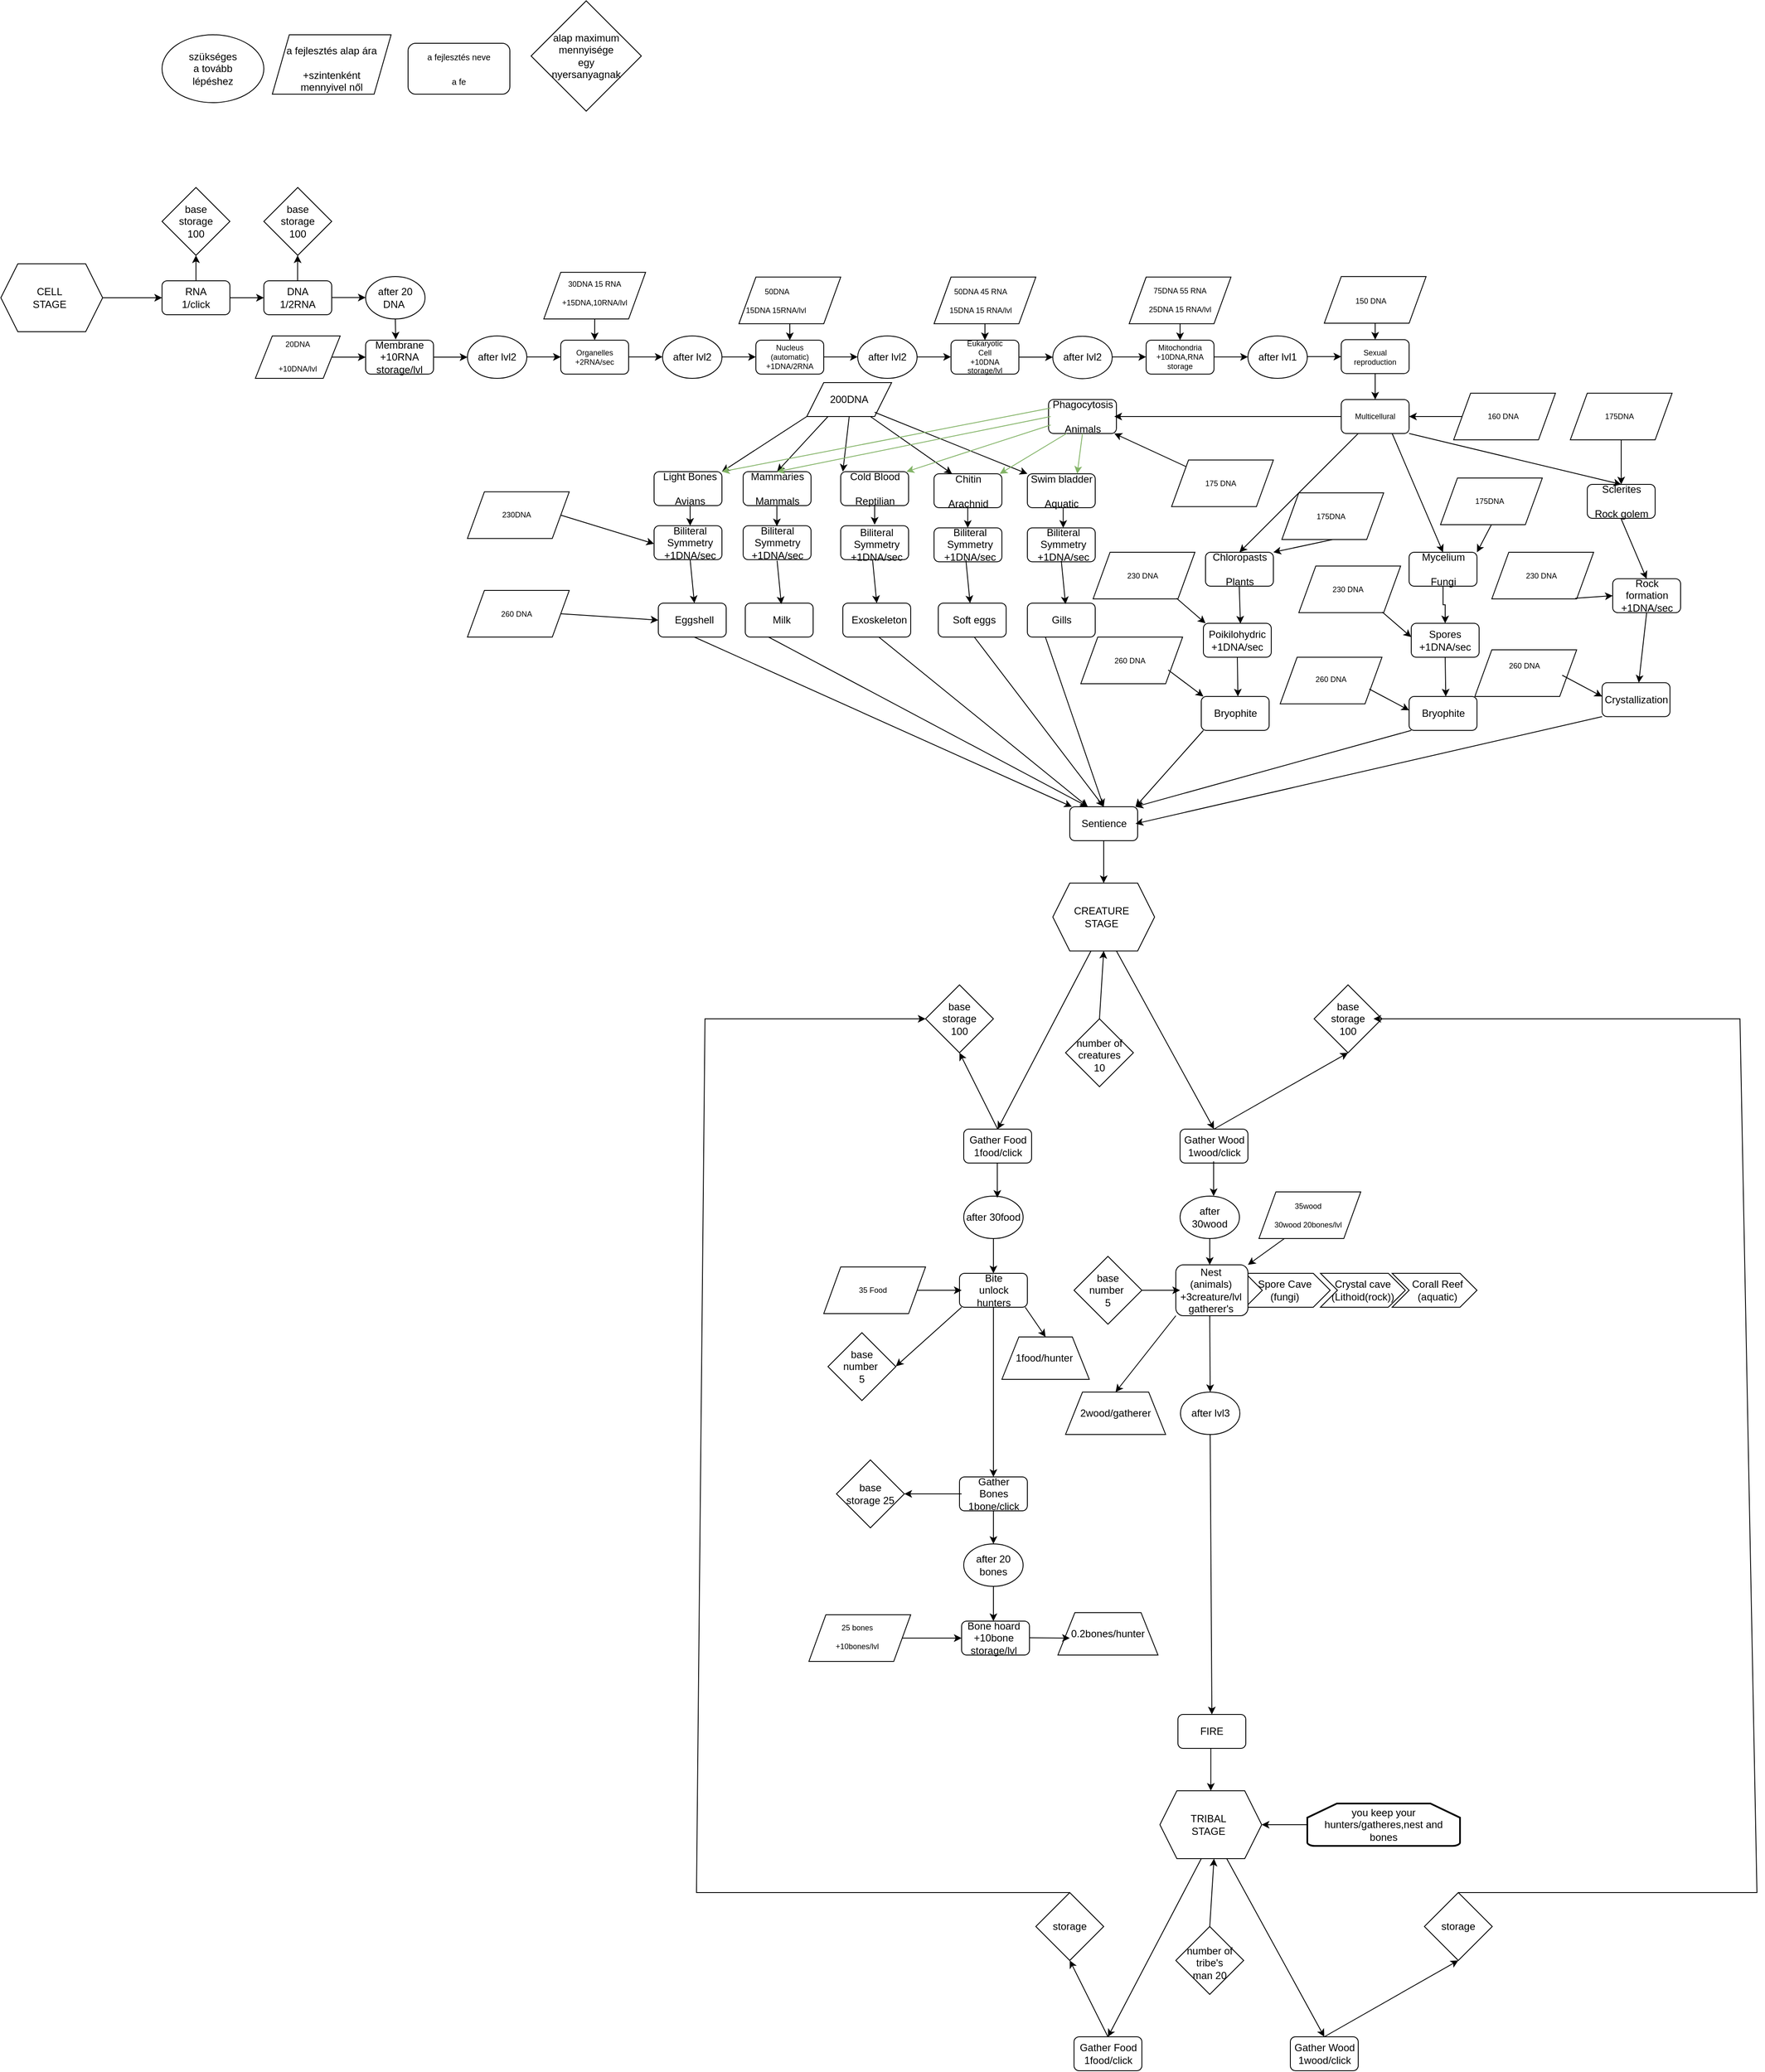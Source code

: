 <mxfile version="20.8.5" type="device"><diagram id="C5RBs43oDa-KdzZeNtuy" name="Page-1"><mxGraphModel dx="3453" dy="2180" grid="1" gridSize="10" guides="1" tooltips="1" connect="1" arrows="1" fold="1" page="1" pageScale="1" pageWidth="827" pageHeight="1169" math="0" shadow="0"><root><mxCell id="WIyWlLk6GJQsqaUBKTNV-0"/><mxCell id="WIyWlLk6GJQsqaUBKTNV-1" parent="WIyWlLk6GJQsqaUBKTNV-0"/><mxCell id="0inwmJF1R8IKuYF6eTnz-32" value="" style="shape=parallelogram;perimeter=parallelogramPerimeter;whiteSpace=wrap;html=1;fixedSize=1;" parent="WIyWlLk6GJQsqaUBKTNV-1" vertex="1"><mxGeometry x="747.5" y="475" width="120" height="55" as="geometry"/></mxCell><mxCell id="0inwmJF1R8IKuYF6eTnz-20" value="" style="shape=parallelogram;perimeter=parallelogramPerimeter;whiteSpace=wrap;html=1;fixedSize=1;" parent="WIyWlLk6GJQsqaUBKTNV-1" vertex="1"><mxGeometry x="518" y="483.75" width="120" height="55" as="geometry"/></mxCell><mxCell id="9x4Zh2u4PKadJ1pBWeuw-0" value="" style="rounded=1;whiteSpace=wrap;html=1;" parent="WIyWlLk6GJQsqaUBKTNV-1" vertex="1"><mxGeometry x="-800" y="40" width="80" height="40" as="geometry"/></mxCell><mxCell id="9x4Zh2u4PKadJ1pBWeuw-2" value="" style="rounded=1;whiteSpace=wrap;html=1;" parent="WIyWlLk6GJQsqaUBKTNV-1" vertex="1"><mxGeometry x="-680" y="40" width="80" height="40" as="geometry"/></mxCell><mxCell id="9x4Zh2u4PKadJ1pBWeuw-3" value="" style="rounded=1;whiteSpace=wrap;html=1;" parent="WIyWlLk6GJQsqaUBKTNV-1" vertex="1"><mxGeometry x="-560" y="110" width="80" height="40" as="geometry"/></mxCell><mxCell id="9x4Zh2u4PKadJ1pBWeuw-4" value="" style="rounded=1;whiteSpace=wrap;html=1;" parent="WIyWlLk6GJQsqaUBKTNV-1" vertex="1"><mxGeometry x="-100" y="110" width="80" height="40" as="geometry"/></mxCell><mxCell id="9x4Zh2u4PKadJ1pBWeuw-5" value="" style="rounded=1;whiteSpace=wrap;html=1;" parent="WIyWlLk6GJQsqaUBKTNV-1" vertex="1"><mxGeometry x="-330" y="110" width="80" height="40" as="geometry"/></mxCell><mxCell id="9x4Zh2u4PKadJ1pBWeuw-32" value="" style="endArrow=classic;html=1;rounded=0;exitX=1;exitY=0.5;exitDx=0;exitDy=0;entryX=0;entryY=0.5;entryDx=0;entryDy=0;" parent="WIyWlLk6GJQsqaUBKTNV-1" source="9x4Zh2u4PKadJ1pBWeuw-0" target="9x4Zh2u4PKadJ1pBWeuw-2" edge="1"><mxGeometry width="50" height="50" relative="1" as="geometry"><mxPoint x="-590" y="150" as="sourcePoint"/><mxPoint x="-540" y="100" as="targetPoint"/></mxGeometry></mxCell><mxCell id="9x4Zh2u4PKadJ1pBWeuw-33" value="" style="endArrow=classic;html=1;rounded=0;exitX=1;exitY=0.5;exitDx=0;exitDy=0;entryX=0;entryY=0.5;entryDx=0;entryDy=0;" parent="WIyWlLk6GJQsqaUBKTNV-1" edge="1"><mxGeometry width="50" height="50" relative="1" as="geometry"><mxPoint x="-600" y="59.8" as="sourcePoint"/><mxPoint x="-560" y="59.8" as="targetPoint"/></mxGeometry></mxCell><mxCell id="9x4Zh2u4PKadJ1pBWeuw-34" value="RNA&lt;br&gt;1/click" style="text;html=1;strokeColor=none;fillColor=none;align=center;verticalAlign=middle;whiteSpace=wrap;rounded=0;" parent="WIyWlLk6GJQsqaUBKTNV-1" vertex="1"><mxGeometry x="-790" y="45" width="60" height="30" as="geometry"/></mxCell><mxCell id="9x4Zh2u4PKadJ1pBWeuw-35" value="DNA&lt;br&gt;1/2RNA" style="text;html=1;strokeColor=none;fillColor=none;align=center;verticalAlign=middle;whiteSpace=wrap;rounded=0;" parent="WIyWlLk6GJQsqaUBKTNV-1" vertex="1"><mxGeometry x="-670" y="45" width="60" height="30" as="geometry"/></mxCell><mxCell id="9x4Zh2u4PKadJ1pBWeuw-36" value="" style="ellipse;whiteSpace=wrap;html=1;" parent="WIyWlLk6GJQsqaUBKTNV-1" vertex="1"><mxGeometry x="-560" y="35" width="70" height="50" as="geometry"/></mxCell><mxCell id="9x4Zh2u4PKadJ1pBWeuw-37" value="after 20 DNA&amp;nbsp;" style="text;html=1;strokeColor=none;fillColor=none;align=center;verticalAlign=middle;whiteSpace=wrap;rounded=0;" parent="WIyWlLk6GJQsqaUBKTNV-1" vertex="1"><mxGeometry x="-555" y="45" width="60" height="30" as="geometry"/></mxCell><mxCell id="9x4Zh2u4PKadJ1pBWeuw-38" value="Membrane&lt;br&gt;+10RNA storage/lvl" style="text;html=1;strokeColor=none;fillColor=none;align=center;verticalAlign=middle;whiteSpace=wrap;rounded=0;" parent="WIyWlLk6GJQsqaUBKTNV-1" vertex="1"><mxGeometry x="-545" y="120" width="50" height="20" as="geometry"/></mxCell><mxCell id="9x4Zh2u4PKadJ1pBWeuw-39" value="" style="endArrow=classic;html=1;rounded=0;exitX=0.5;exitY=1;exitDx=0;exitDy=0;entryX=0.443;entryY=-0.02;entryDx=0;entryDy=0;entryPerimeter=0;" parent="WIyWlLk6GJQsqaUBKTNV-1" source="9x4Zh2u4PKadJ1pBWeuw-36" target="9x4Zh2u4PKadJ1pBWeuw-3" edge="1"><mxGeometry width="50" height="50" relative="1" as="geometry"><mxPoint x="-450" y="100" as="sourcePoint"/><mxPoint x="-400" y="50" as="targetPoint"/></mxGeometry></mxCell><mxCell id="9x4Zh2u4PKadJ1pBWeuw-40" value="" style="rhombus;whiteSpace=wrap;html=1;" parent="WIyWlLk6GJQsqaUBKTNV-1" vertex="1"><mxGeometry x="-800" y="-70" width="80" height="80" as="geometry"/></mxCell><mxCell id="9x4Zh2u4PKadJ1pBWeuw-41" value="base storage 100" style="text;html=1;strokeColor=none;fillColor=none;align=center;verticalAlign=middle;whiteSpace=wrap;rounded=0;" parent="WIyWlLk6GJQsqaUBKTNV-1" vertex="1"><mxGeometry x="-790" y="-45" width="60" height="30" as="geometry"/></mxCell><mxCell id="9x4Zh2u4PKadJ1pBWeuw-42" value="" style="rhombus;whiteSpace=wrap;html=1;" parent="WIyWlLk6GJQsqaUBKTNV-1" vertex="1"><mxGeometry x="-680" y="-70" width="80" height="80" as="geometry"/></mxCell><mxCell id="9x4Zh2u4PKadJ1pBWeuw-43" value="base storage 100" style="text;html=1;strokeColor=none;fillColor=none;align=center;verticalAlign=middle;whiteSpace=wrap;rounded=0;" parent="WIyWlLk6GJQsqaUBKTNV-1" vertex="1"><mxGeometry x="-670" y="-45" width="60" height="30" as="geometry"/></mxCell><mxCell id="9x4Zh2u4PKadJ1pBWeuw-44" value="" style="endArrow=classic;html=1;rounded=0;exitX=0.5;exitY=0;exitDx=0;exitDy=0;entryX=0.5;entryY=1;entryDx=0;entryDy=0;" parent="WIyWlLk6GJQsqaUBKTNV-1" source="9x4Zh2u4PKadJ1pBWeuw-0" target="9x4Zh2u4PKadJ1pBWeuw-40" edge="1"><mxGeometry width="50" height="50" relative="1" as="geometry"><mxPoint x="-770" y="60" as="sourcePoint"/><mxPoint x="-720" y="10" as="targetPoint"/></mxGeometry></mxCell><mxCell id="9x4Zh2u4PKadJ1pBWeuw-45" value="" style="endArrow=classic;html=1;rounded=0;exitX=0.5;exitY=0;exitDx=0;exitDy=0;entryX=0.5;entryY=1;entryDx=0;entryDy=0;" parent="WIyWlLk6GJQsqaUBKTNV-1" edge="1"><mxGeometry width="50" height="50" relative="1" as="geometry"><mxPoint x="-640.2" y="40" as="sourcePoint"/><mxPoint x="-640.2" y="10" as="targetPoint"/></mxGeometry></mxCell><mxCell id="9x4Zh2u4PKadJ1pBWeuw-47" value="" style="ellipse;whiteSpace=wrap;html=1;" parent="WIyWlLk6GJQsqaUBKTNV-1" vertex="1"><mxGeometry x="-440" y="105" width="70" height="50" as="geometry"/></mxCell><mxCell id="9x4Zh2u4PKadJ1pBWeuw-48" value="after lvl2" style="text;html=1;strokeColor=none;fillColor=none;align=center;verticalAlign=middle;whiteSpace=wrap;rounded=0;" parent="WIyWlLk6GJQsqaUBKTNV-1" vertex="1"><mxGeometry x="-435" y="115" width="60" height="30" as="geometry"/></mxCell><mxCell id="9x4Zh2u4PKadJ1pBWeuw-49" value="" style="shape=parallelogram;perimeter=parallelogramPerimeter;whiteSpace=wrap;html=1;fixedSize=1;" parent="WIyWlLk6GJQsqaUBKTNV-1" vertex="1"><mxGeometry x="-690" y="105" width="100" height="50" as="geometry"/></mxCell><mxCell id="9x4Zh2u4PKadJ1pBWeuw-50" value="&lt;font style=&quot;font-size: 9px;&quot;&gt;20DNA&lt;br style=&quot;&quot;&gt;&lt;br style=&quot;&quot;&gt;+10DNA/lvl&lt;/font&gt;" style="text;html=1;strokeColor=none;fillColor=none;align=center;verticalAlign=middle;whiteSpace=wrap;rounded=0;" parent="WIyWlLk6GJQsqaUBKTNV-1" vertex="1"><mxGeometry x="-665" y="120" width="50" height="15" as="geometry"/></mxCell><mxCell id="9x4Zh2u4PKadJ1pBWeuw-52" value="" style="endArrow=classic;html=1;rounded=0;fontSize=9;exitX=1;exitY=0.5;exitDx=0;exitDy=0;entryX=0;entryY=0.5;entryDx=0;entryDy=0;" parent="WIyWlLk6GJQsqaUBKTNV-1" source="9x4Zh2u4PKadJ1pBWeuw-49" target="9x4Zh2u4PKadJ1pBWeuw-3" edge="1"><mxGeometry width="50" height="50" relative="1" as="geometry"><mxPoint x="-570" y="210" as="sourcePoint"/><mxPoint x="-570" y="160" as="targetPoint"/></mxGeometry></mxCell><mxCell id="9x4Zh2u4PKadJ1pBWeuw-53" value="" style="endArrow=classic;html=1;rounded=0;fontSize=9;exitX=1;exitY=0.5;exitDx=0;exitDy=0;entryX=0;entryY=0.5;entryDx=0;entryDy=0;" parent="WIyWlLk6GJQsqaUBKTNV-1" source="9x4Zh2u4PKadJ1pBWeuw-3" target="9x4Zh2u4PKadJ1pBWeuw-47" edge="1"><mxGeometry width="50" height="50" relative="1" as="geometry"><mxPoint x="-470" y="210" as="sourcePoint"/><mxPoint x="-420" y="160" as="targetPoint"/></mxGeometry></mxCell><mxCell id="9x4Zh2u4PKadJ1pBWeuw-54" value="" style="endArrow=classic;html=1;rounded=0;fontSize=9;exitX=1;exitY=0.5;exitDx=0;exitDy=0;entryX=0;entryY=0.5;entryDx=0;entryDy=0;" parent="WIyWlLk6GJQsqaUBKTNV-1" edge="1"><mxGeometry width="50" height="50" relative="1" as="geometry"><mxPoint x="-370" y="129.8" as="sourcePoint"/><mxPoint x="-330" y="129.8" as="targetPoint"/></mxGeometry></mxCell><mxCell id="9x4Zh2u4PKadJ1pBWeuw-55" value="Organelles&lt;br&gt;+2RNA/sec" style="text;html=1;strokeColor=none;fillColor=none;align=center;verticalAlign=middle;whiteSpace=wrap;rounded=0;fontSize=9;" parent="WIyWlLk6GJQsqaUBKTNV-1" vertex="1"><mxGeometry x="-320" y="115" width="60" height="30" as="geometry"/></mxCell><mxCell id="9x4Zh2u4PKadJ1pBWeuw-56" value="" style="shape=parallelogram;perimeter=parallelogramPerimeter;whiteSpace=wrap;html=1;fixedSize=1;" parent="WIyWlLk6GJQsqaUBKTNV-1" vertex="1"><mxGeometry x="-350" y="30" width="120" height="55" as="geometry"/></mxCell><mxCell id="9x4Zh2u4PKadJ1pBWeuw-57" value="30DNA 15 RNA&lt;br&gt;&lt;br&gt;+15DNA,10RNA/lvl" style="text;html=1;strokeColor=none;fillColor=none;align=center;verticalAlign=middle;whiteSpace=wrap;rounded=0;fontSize=9;" parent="WIyWlLk6GJQsqaUBKTNV-1" vertex="1"><mxGeometry x="-325" y="40" width="70" height="30" as="geometry"/></mxCell><mxCell id="9x4Zh2u4PKadJ1pBWeuw-58" value="" style="endArrow=classic;html=1;rounded=0;fontSize=9;exitX=0.5;exitY=1;exitDx=0;exitDy=0;entryX=0.5;entryY=0;entryDx=0;entryDy=0;" parent="WIyWlLk6GJQsqaUBKTNV-1" source="9x4Zh2u4PKadJ1pBWeuw-56" target="9x4Zh2u4PKadJ1pBWeuw-5" edge="1"><mxGeometry width="50" height="50" relative="1" as="geometry"><mxPoint x="-360" y="139.8" as="sourcePoint"/><mxPoint x="-320" y="139.8" as="targetPoint"/></mxGeometry></mxCell><mxCell id="9x4Zh2u4PKadJ1pBWeuw-59" value="" style="endArrow=classic;html=1;rounded=0;fontSize=9;exitX=1;exitY=0.5;exitDx=0;exitDy=0;entryX=0;entryY=0.5;entryDx=0;entryDy=0;" parent="WIyWlLk6GJQsqaUBKTNV-1" edge="1"><mxGeometry width="50" height="50" relative="1" as="geometry"><mxPoint x="-250" y="129.71" as="sourcePoint"/><mxPoint x="-210" y="129.71" as="targetPoint"/></mxGeometry></mxCell><mxCell id="9x4Zh2u4PKadJ1pBWeuw-60" value="Nucleus&lt;br&gt;(automatic)&lt;br&gt;+1DNA/2RNA" style="text;html=1;strokeColor=none;fillColor=none;align=center;verticalAlign=middle;whiteSpace=wrap;rounded=0;fontSize=9;" parent="WIyWlLk6GJQsqaUBKTNV-1" vertex="1"><mxGeometry x="-90" y="115" width="60" height="30" as="geometry"/></mxCell><mxCell id="9x4Zh2u4PKadJ1pBWeuw-61" value="" style="ellipse;whiteSpace=wrap;html=1;" parent="WIyWlLk6GJQsqaUBKTNV-1" vertex="1"><mxGeometry x="-210" y="105" width="70" height="50" as="geometry"/></mxCell><mxCell id="9x4Zh2u4PKadJ1pBWeuw-62" value="after lvl2" style="text;html=1;strokeColor=none;fillColor=none;align=center;verticalAlign=middle;whiteSpace=wrap;rounded=0;" parent="WIyWlLk6GJQsqaUBKTNV-1" vertex="1"><mxGeometry x="-205" y="115" width="60" height="30" as="geometry"/></mxCell><mxCell id="9x4Zh2u4PKadJ1pBWeuw-65" value="" style="shape=parallelogram;perimeter=parallelogramPerimeter;whiteSpace=wrap;html=1;fixedSize=1;" parent="WIyWlLk6GJQsqaUBKTNV-1" vertex="1"><mxGeometry x="-120" y="35.66" width="120" height="55" as="geometry"/></mxCell><mxCell id="9x4Zh2u4PKadJ1pBWeuw-66" value="50DNA&lt;br&gt;&lt;br&gt;15DNA 15RNA/lvl&amp;nbsp;" style="text;html=1;strokeColor=none;fillColor=none;align=center;verticalAlign=middle;whiteSpace=wrap;rounded=0;fontSize=9;" parent="WIyWlLk6GJQsqaUBKTNV-1" vertex="1"><mxGeometry x="-120" y="53.16" width="90" height="22.5" as="geometry"/></mxCell><mxCell id="9x4Zh2u4PKadJ1pBWeuw-67" value="" style="endArrow=classic;html=1;rounded=0;fontSize=9;exitX=0.5;exitY=1;exitDx=0;exitDy=0;entryX=0.5;entryY=0;entryDx=0;entryDy=0;" parent="WIyWlLk6GJQsqaUBKTNV-1" source="9x4Zh2u4PKadJ1pBWeuw-65" target="9x4Zh2u4PKadJ1pBWeuw-4" edge="1"><mxGeometry width="50" height="50" relative="1" as="geometry"><mxPoint x="-100" y="133.16" as="sourcePoint"/><mxPoint x="-68" y="110.0" as="targetPoint"/></mxGeometry></mxCell><mxCell id="9x4Zh2u4PKadJ1pBWeuw-68" value="" style="endArrow=classic;html=1;rounded=0;fontSize=9;exitX=1;exitY=0.5;exitDx=0;exitDy=0;entryX=0;entryY=0.5;entryDx=0;entryDy=0;" parent="WIyWlLk6GJQsqaUBKTNV-1" edge="1"><mxGeometry width="50" height="50" relative="1" as="geometry"><mxPoint x="-140" y="129.71" as="sourcePoint"/><mxPoint x="-100" y="129.71" as="targetPoint"/></mxGeometry></mxCell><mxCell id="9x4Zh2u4PKadJ1pBWeuw-69" value="" style="ellipse;whiteSpace=wrap;html=1;" parent="WIyWlLk6GJQsqaUBKTNV-1" vertex="1"><mxGeometry x="20" y="105" width="70" height="50" as="geometry"/></mxCell><mxCell id="9x4Zh2u4PKadJ1pBWeuw-70" value="after lvl2" style="text;html=1;strokeColor=none;fillColor=none;align=center;verticalAlign=middle;whiteSpace=wrap;rounded=0;" parent="WIyWlLk6GJQsqaUBKTNV-1" vertex="1"><mxGeometry x="25" y="115" width="60" height="30" as="geometry"/></mxCell><mxCell id="9x4Zh2u4PKadJ1pBWeuw-71" value="" style="endArrow=classic;html=1;rounded=0;fontSize=9;exitX=1;exitY=0.5;exitDx=0;exitDy=0;entryX=0;entryY=0.5;entryDx=0;entryDy=0;" parent="WIyWlLk6GJQsqaUBKTNV-1" edge="1"><mxGeometry width="50" height="50" relative="1" as="geometry"><mxPoint x="-20" y="129.71" as="sourcePoint"/><mxPoint x="20" y="129.71" as="targetPoint"/></mxGeometry></mxCell><mxCell id="9x4Zh2u4PKadJ1pBWeuw-72" value="" style="rounded=1;whiteSpace=wrap;html=1;" parent="WIyWlLk6GJQsqaUBKTNV-1" vertex="1"><mxGeometry x="130" y="110" width="80" height="40" as="geometry"/></mxCell><mxCell id="9x4Zh2u4PKadJ1pBWeuw-73" value="Eukaryotic Cell&lt;br&gt;+10DNA storage/lvl" style="text;html=1;strokeColor=none;fillColor=none;align=center;verticalAlign=middle;whiteSpace=wrap;rounded=0;fontSize=9;" parent="WIyWlLk6GJQsqaUBKTNV-1" vertex="1"><mxGeometry x="140" y="115" width="60" height="30" as="geometry"/></mxCell><mxCell id="9x4Zh2u4PKadJ1pBWeuw-74" value="" style="shape=parallelogram;perimeter=parallelogramPerimeter;whiteSpace=wrap;html=1;fixedSize=1;" parent="WIyWlLk6GJQsqaUBKTNV-1" vertex="1"><mxGeometry x="110" y="35.66" width="120" height="55" as="geometry"/></mxCell><mxCell id="9x4Zh2u4PKadJ1pBWeuw-75" value="50DNA 45 RNA&lt;br&gt;&lt;br&gt;15DNA 15 RNA/lvl" style="text;html=1;strokeColor=none;fillColor=none;align=center;verticalAlign=middle;whiteSpace=wrap;rounded=0;fontSize=9;" parent="WIyWlLk6GJQsqaUBKTNV-1" vertex="1"><mxGeometry x="120" y="52.5" width="90" height="22.5" as="geometry"/></mxCell><mxCell id="9x4Zh2u4PKadJ1pBWeuw-76" value="" style="endArrow=classic;html=1;rounded=0;fontSize=9;exitX=0.5;exitY=1;exitDx=0;exitDy=0;entryX=0.5;entryY=0;entryDx=0;entryDy=0;" parent="WIyWlLk6GJQsqaUBKTNV-1" source="9x4Zh2u4PKadJ1pBWeuw-74" target="9x4Zh2u4PKadJ1pBWeuw-72" edge="1"><mxGeometry width="50" height="50" relative="1" as="geometry"><mxPoint x="130" y="133.16" as="sourcePoint"/><mxPoint x="162" y="110.0" as="targetPoint"/></mxGeometry></mxCell><mxCell id="9x4Zh2u4PKadJ1pBWeuw-77" value="" style="endArrow=classic;html=1;rounded=0;fontSize=9;exitX=1;exitY=0.5;exitDx=0;exitDy=0;entryX=0;entryY=0.5;entryDx=0;entryDy=0;" parent="WIyWlLk6GJQsqaUBKTNV-1" edge="1"><mxGeometry width="50" height="50" relative="1" as="geometry"><mxPoint x="90" y="129.71" as="sourcePoint"/><mxPoint x="130" y="129.71" as="targetPoint"/></mxGeometry></mxCell><mxCell id="9x4Zh2u4PKadJ1pBWeuw-78" value="" style="rounded=1;whiteSpace=wrap;html=1;" parent="WIyWlLk6GJQsqaUBKTNV-1" vertex="1"><mxGeometry x="360" y="110" width="80" height="40" as="geometry"/></mxCell><mxCell id="9x4Zh2u4PKadJ1pBWeuw-79" value="Mitochondria&lt;br&gt;+10DNA,RNA&lt;br&gt;storage" style="text;html=1;strokeColor=none;fillColor=none;align=center;verticalAlign=middle;whiteSpace=wrap;rounded=0;fontSize=9;" parent="WIyWlLk6GJQsqaUBKTNV-1" vertex="1"><mxGeometry x="370" y="115.66" width="60" height="29.34" as="geometry"/></mxCell><mxCell id="9x4Zh2u4PKadJ1pBWeuw-80" value="" style="shape=parallelogram;perimeter=parallelogramPerimeter;whiteSpace=wrap;html=1;fixedSize=1;" parent="WIyWlLk6GJQsqaUBKTNV-1" vertex="1"><mxGeometry x="340" y="35.66" width="120" height="55" as="geometry"/></mxCell><mxCell id="9x4Zh2u4PKadJ1pBWeuw-82" value="" style="endArrow=classic;html=1;rounded=0;fontSize=9;exitX=0.5;exitY=1;exitDx=0;exitDy=0;entryX=0.5;entryY=0;entryDx=0;entryDy=0;" parent="WIyWlLk6GJQsqaUBKTNV-1" source="9x4Zh2u4PKadJ1pBWeuw-80" target="9x4Zh2u4PKadJ1pBWeuw-78" edge="1"><mxGeometry width="50" height="50" relative="1" as="geometry"><mxPoint x="360" y="133.16" as="sourcePoint"/><mxPoint x="392" y="110.0" as="targetPoint"/></mxGeometry></mxCell><mxCell id="9x4Zh2u4PKadJ1pBWeuw-83" value="" style="endArrow=classic;html=1;rounded=0;fontSize=9;exitX=1;exitY=0.5;exitDx=0;exitDy=0;entryX=0;entryY=0.5;entryDx=0;entryDy=0;" parent="WIyWlLk6GJQsqaUBKTNV-1" edge="1"><mxGeometry width="50" height="50" relative="1" as="geometry"><mxPoint x="320" y="129.71" as="sourcePoint"/><mxPoint x="360" y="129.71" as="targetPoint"/></mxGeometry></mxCell><mxCell id="9x4Zh2u4PKadJ1pBWeuw-84" value="" style="ellipse;whiteSpace=wrap;html=1;" parent="WIyWlLk6GJQsqaUBKTNV-1" vertex="1"><mxGeometry x="250" y="105.33" width="70" height="50" as="geometry"/></mxCell><mxCell id="9x4Zh2u4PKadJ1pBWeuw-85" value="after lvl2" style="text;html=1;strokeColor=none;fillColor=none;align=center;verticalAlign=middle;whiteSpace=wrap;rounded=0;" parent="WIyWlLk6GJQsqaUBKTNV-1" vertex="1"><mxGeometry x="255" y="115.33" width="60" height="30" as="geometry"/></mxCell><mxCell id="9x4Zh2u4PKadJ1pBWeuw-86" value="" style="endArrow=classic;html=1;rounded=0;fontSize=9;exitX=1;exitY=0.5;exitDx=0;exitDy=0;entryX=0;entryY=0.5;entryDx=0;entryDy=0;" parent="WIyWlLk6GJQsqaUBKTNV-1" edge="1"><mxGeometry width="50" height="50" relative="1" as="geometry"><mxPoint x="210" y="130.04" as="sourcePoint"/><mxPoint x="250" y="130.04" as="targetPoint"/></mxGeometry></mxCell><mxCell id="9x4Zh2u4PKadJ1pBWeuw-87" value="75DNA 55 RNA&lt;br&gt;&lt;br&gt;25DNA 15 RNA/lvl" style="text;html=1;strokeColor=none;fillColor=none;align=center;verticalAlign=middle;whiteSpace=wrap;rounded=0;fontSize=9;" parent="WIyWlLk6GJQsqaUBKTNV-1" vertex="1"><mxGeometry x="355" y="51.91" width="90" height="22.5" as="geometry"/></mxCell><mxCell id="9x4Zh2u4PKadJ1pBWeuw-89" value="" style="endArrow=classic;html=1;rounded=0;fontSize=9;exitX=1;exitY=0.5;exitDx=0;exitDy=0;entryX=0;entryY=0.5;entryDx=0;entryDy=0;" parent="WIyWlLk6GJQsqaUBKTNV-1" edge="1"><mxGeometry width="50" height="50" relative="1" as="geometry"><mxPoint x="550" y="129.38" as="sourcePoint"/><mxPoint x="590" y="129.38" as="targetPoint"/></mxGeometry></mxCell><mxCell id="9x4Zh2u4PKadJ1pBWeuw-90" value="" style="ellipse;whiteSpace=wrap;html=1;" parent="WIyWlLk6GJQsqaUBKTNV-1" vertex="1"><mxGeometry x="480" y="105" width="70" height="50" as="geometry"/></mxCell><mxCell id="9x4Zh2u4PKadJ1pBWeuw-91" value="after lvl1" style="text;html=1;strokeColor=none;fillColor=none;align=center;verticalAlign=middle;whiteSpace=wrap;rounded=0;" parent="WIyWlLk6GJQsqaUBKTNV-1" vertex="1"><mxGeometry x="485" y="115" width="60" height="30" as="geometry"/></mxCell><mxCell id="9x4Zh2u4PKadJ1pBWeuw-92" value="" style="endArrow=classic;html=1;rounded=0;fontSize=9;exitX=1;exitY=0.5;exitDx=0;exitDy=0;entryX=0;entryY=0.5;entryDx=0;entryDy=0;" parent="WIyWlLk6GJQsqaUBKTNV-1" edge="1"><mxGeometry width="50" height="50" relative="1" as="geometry"><mxPoint x="440" y="129.71" as="sourcePoint"/><mxPoint x="480" y="129.71" as="targetPoint"/></mxGeometry></mxCell><mxCell id="9x4Zh2u4PKadJ1pBWeuw-98" value="" style="rounded=1;whiteSpace=wrap;html=1;" parent="WIyWlLk6GJQsqaUBKTNV-1" vertex="1"><mxGeometry x="590" y="109.34" width="80" height="40" as="geometry"/></mxCell><mxCell id="9x4Zh2u4PKadJ1pBWeuw-99" value="Sexual reproduction&lt;br&gt;" style="text;html=1;strokeColor=none;fillColor=none;align=center;verticalAlign=middle;whiteSpace=wrap;rounded=0;fontSize=9;" parent="WIyWlLk6GJQsqaUBKTNV-1" vertex="1"><mxGeometry x="600" y="115" width="60" height="29.34" as="geometry"/></mxCell><mxCell id="9x4Zh2u4PKadJ1pBWeuw-100" value="" style="shape=parallelogram;perimeter=parallelogramPerimeter;whiteSpace=wrap;html=1;fixedSize=1;" parent="WIyWlLk6GJQsqaUBKTNV-1" vertex="1"><mxGeometry x="570" y="35" width="120" height="55" as="geometry"/></mxCell><mxCell id="9x4Zh2u4PKadJ1pBWeuw-101" value="" style="endArrow=classic;html=1;rounded=0;fontSize=9;exitX=0.5;exitY=1;exitDx=0;exitDy=0;entryX=0.5;entryY=0;entryDx=0;entryDy=0;" parent="WIyWlLk6GJQsqaUBKTNV-1" source="9x4Zh2u4PKadJ1pBWeuw-100" target="9x4Zh2u4PKadJ1pBWeuw-98" edge="1"><mxGeometry width="50" height="50" relative="1" as="geometry"><mxPoint x="590" y="132.5" as="sourcePoint"/><mxPoint x="622" y="109.34" as="targetPoint"/></mxGeometry></mxCell><mxCell id="9x4Zh2u4PKadJ1pBWeuw-103" value="150 DNA&lt;br&gt;&lt;br&gt;" style="text;html=1;strokeColor=none;fillColor=none;align=center;verticalAlign=middle;whiteSpace=wrap;rounded=0;fontSize=9;" parent="WIyWlLk6GJQsqaUBKTNV-1" vertex="1"><mxGeometry x="580" y="57.5" width="90" height="22.5" as="geometry"/></mxCell><mxCell id="NJomjDtnmUuq26W_-bhm-0" value="" style="rounded=1;whiteSpace=wrap;html=1;" parent="WIyWlLk6GJQsqaUBKTNV-1" vertex="1"><mxGeometry x="245" y="180.0" width="80" height="40" as="geometry"/></mxCell><mxCell id="NJomjDtnmUuq26W_-bhm-1" value="" style="rounded=1;whiteSpace=wrap;html=1;" parent="WIyWlLk6GJQsqaUBKTNV-1" vertex="1"><mxGeometry x="430" y="360" width="80" height="40" as="geometry"/></mxCell><mxCell id="NJomjDtnmUuq26W_-bhm-2" value="" style="rounded=1;whiteSpace=wrap;html=1;" parent="WIyWlLk6GJQsqaUBKTNV-1" vertex="1"><mxGeometry x="670" y="360" width="80" height="40" as="geometry"/></mxCell><mxCell id="NJomjDtnmUuq26W_-bhm-3" value="" style="endArrow=classic;html=1;rounded=0;entryX=1;entryY=0.5;entryDx=0;entryDy=0;exitX=0;exitY=0.5;exitDx=0;exitDy=0;" parent="WIyWlLk6GJQsqaUBKTNV-1" source="NJomjDtnmUuq26W_-bhm-25" target="NJomjDtnmUuq26W_-bhm-6" edge="1"><mxGeometry width="50" height="50" relative="1" as="geometry"><mxPoint x="580" y="220" as="sourcePoint"/><mxPoint x="580" y="150" as="targetPoint"/></mxGeometry></mxCell><mxCell id="NJomjDtnmUuq26W_-bhm-4" value="" style="endArrow=classic;html=1;rounded=0;entryX=0.5;entryY=0;entryDx=0;entryDy=0;" parent="WIyWlLk6GJQsqaUBKTNV-1" source="NJomjDtnmUuq26W_-bhm-25" target="NJomjDtnmUuq26W_-bhm-1" edge="1"><mxGeometry width="50" height="50" relative="1" as="geometry"><mxPoint x="600" y="270" as="sourcePoint"/><mxPoint x="525" y="200" as="targetPoint"/></mxGeometry></mxCell><mxCell id="NJomjDtnmUuq26W_-bhm-5" value="" style="endArrow=classic;html=1;rounded=0;entryX=0.5;entryY=0;entryDx=0;entryDy=0;" parent="WIyWlLk6GJQsqaUBKTNV-1" target="NJomjDtnmUuq26W_-bhm-2" edge="1"><mxGeometry width="50" height="50" relative="1" as="geometry"><mxPoint x="650" y="220" as="sourcePoint"/><mxPoint x="535" y="210" as="targetPoint"/></mxGeometry></mxCell><mxCell id="NJomjDtnmUuq26W_-bhm-6" value="Phagocytosis&lt;br&gt;&lt;br&gt;Animals" style="text;html=1;strokeColor=none;fillColor=none;align=center;verticalAlign=middle;whiteSpace=wrap;rounded=0;" parent="WIyWlLk6GJQsqaUBKTNV-1" vertex="1"><mxGeometry x="247.5" y="180.0" width="75" height="40" as="geometry"/></mxCell><mxCell id="NJomjDtnmUuq26W_-bhm-7" value="Chloropasts&lt;br&gt;&lt;br&gt;Plants" style="text;html=1;strokeColor=none;fillColor=none;align=center;verticalAlign=middle;whiteSpace=wrap;rounded=0;" parent="WIyWlLk6GJQsqaUBKTNV-1" vertex="1"><mxGeometry x="432.5" y="360" width="75" height="40" as="geometry"/></mxCell><mxCell id="0inwmJF1R8IKuYF6eTnz-13" style="edgeStyle=orthogonalEdgeStyle;rounded=0;orthogonalLoop=1;jettySize=auto;html=1;entryX=0.5;entryY=0;entryDx=0;entryDy=0;" parent="WIyWlLk6GJQsqaUBKTNV-1" source="NJomjDtnmUuq26W_-bhm-8" target="0inwmJF1R8IKuYF6eTnz-7" edge="1"><mxGeometry relative="1" as="geometry"/></mxCell><mxCell id="NJomjDtnmUuq26W_-bhm-8" value="Mycelium&lt;br&gt;&lt;br&gt;Fungi" style="text;html=1;strokeColor=none;fillColor=none;align=center;verticalAlign=middle;whiteSpace=wrap;rounded=0;" parent="WIyWlLk6GJQsqaUBKTNV-1" vertex="1"><mxGeometry x="672.5" y="360" width="75" height="40" as="geometry"/></mxCell><mxCell id="NJomjDtnmUuq26W_-bhm-9" value="" style="rounded=1;whiteSpace=wrap;html=1;" parent="WIyWlLk6GJQsqaUBKTNV-1" vertex="1"><mxGeometry x="880" y="280" width="80" height="40" as="geometry"/></mxCell><mxCell id="NJomjDtnmUuq26W_-bhm-10" value="Sclerites&lt;br&gt;&lt;br&gt;Rock golem" style="text;html=1;strokeColor=none;fillColor=none;align=center;verticalAlign=middle;whiteSpace=wrap;rounded=0;" parent="WIyWlLk6GJQsqaUBKTNV-1" vertex="1"><mxGeometry x="882.5" y="280" width="75" height="40" as="geometry"/></mxCell><mxCell id="NJomjDtnmUuq26W_-bhm-11" value="" style="endArrow=classic;html=1;rounded=0;entryX=0.5;entryY=0;entryDx=0;entryDy=0;exitX=1;exitY=1;exitDx=0;exitDy=0;" parent="WIyWlLk6GJQsqaUBKTNV-1" source="NJomjDtnmUuq26W_-bhm-25" target="NJomjDtnmUuq26W_-bhm-10" edge="1"><mxGeometry width="50" height="50" relative="1" as="geometry"><mxPoint x="800" y="280" as="sourcePoint"/><mxPoint x="660" y="200.0" as="targetPoint"/></mxGeometry></mxCell><mxCell id="NJomjDtnmUuq26W_-bhm-12" value="" style="shape=parallelogram;perimeter=parallelogramPerimeter;whiteSpace=wrap;html=1;fixedSize=1;" parent="WIyWlLk6GJQsqaUBKTNV-1" vertex="1"><mxGeometry x="722.5" y="172.5" width="120" height="55" as="geometry"/></mxCell><mxCell id="NJomjDtnmUuq26W_-bhm-15" value="160 DNA" style="text;html=1;strokeColor=none;fillColor=none;align=center;verticalAlign=middle;whiteSpace=wrap;rounded=0;fontSize=9;" parent="WIyWlLk6GJQsqaUBKTNV-1" vertex="1"><mxGeometry x="735.5" y="188.75" width="90" height="22.5" as="geometry"/></mxCell><mxCell id="NJomjDtnmUuq26W_-bhm-24" value="" style="endArrow=classic;html=1;rounded=0;fontSize=9;exitX=0.5;exitY=1;exitDx=0;exitDy=0;" parent="WIyWlLk6GJQsqaUBKTNV-1" source="9x4Zh2u4PKadJ1pBWeuw-98" edge="1"><mxGeometry width="50" height="50" relative="1" as="geometry"><mxPoint x="615" y="170.0" as="sourcePoint"/><mxPoint x="630" y="180" as="targetPoint"/></mxGeometry></mxCell><mxCell id="NJomjDtnmUuq26W_-bhm-25" value="" style="rounded=1;whiteSpace=wrap;html=1;" parent="WIyWlLk6GJQsqaUBKTNV-1" vertex="1"><mxGeometry x="590" y="180" width="80" height="40" as="geometry"/></mxCell><mxCell id="NJomjDtnmUuq26W_-bhm-26" value="Multicellural" style="text;html=1;strokeColor=none;fillColor=none;align=center;verticalAlign=middle;whiteSpace=wrap;rounded=0;fontSize=9;" parent="WIyWlLk6GJQsqaUBKTNV-1" vertex="1"><mxGeometry x="600" y="185.66" width="60" height="29.34" as="geometry"/></mxCell><mxCell id="NJomjDtnmUuq26W_-bhm-28" value="" style="endArrow=classic;html=1;rounded=0;fontSize=9;exitX=0;exitY=0.5;exitDx=0;exitDy=0;entryX=1;entryY=0.5;entryDx=0;entryDy=0;" parent="WIyWlLk6GJQsqaUBKTNV-1" source="NJomjDtnmUuq26W_-bhm-12" target="NJomjDtnmUuq26W_-bhm-25" edge="1"><mxGeometry width="50" height="50" relative="1" as="geometry"><mxPoint x="690" y="199.99" as="sourcePoint"/><mxPoint x="730" y="199.99" as="targetPoint"/></mxGeometry></mxCell><mxCell id="NJomjDtnmUuq26W_-bhm-29" value="" style="shape=parallelogram;perimeter=parallelogramPerimeter;whiteSpace=wrap;html=1;fixedSize=1;" parent="WIyWlLk6GJQsqaUBKTNV-1" vertex="1"><mxGeometry x="860" y="172.5" width="120" height="55" as="geometry"/></mxCell><mxCell id="NJomjDtnmUuq26W_-bhm-30" value="175DNA" style="text;html=1;strokeColor=none;fillColor=none;align=center;verticalAlign=middle;whiteSpace=wrap;rounded=0;fontSize=9;" parent="WIyWlLk6GJQsqaUBKTNV-1" vertex="1"><mxGeometry x="873" y="188.75" width="90" height="22.5" as="geometry"/></mxCell><mxCell id="NJomjDtnmUuq26W_-bhm-31" value="" style="shape=parallelogram;perimeter=parallelogramPerimeter;whiteSpace=wrap;html=1;fixedSize=1;" parent="WIyWlLk6GJQsqaUBKTNV-1" vertex="1"><mxGeometry x="707" y="272.5" width="120" height="55" as="geometry"/></mxCell><mxCell id="NJomjDtnmUuq26W_-bhm-32" value="175DNA" style="text;html=1;strokeColor=none;fillColor=none;align=center;verticalAlign=middle;whiteSpace=wrap;rounded=0;fontSize=9;" parent="WIyWlLk6GJQsqaUBKTNV-1" vertex="1"><mxGeometry x="720" y="288.75" width="90" height="22.5" as="geometry"/></mxCell><mxCell id="NJomjDtnmUuq26W_-bhm-33" value="" style="shape=parallelogram;perimeter=parallelogramPerimeter;whiteSpace=wrap;html=1;fixedSize=1;" parent="WIyWlLk6GJQsqaUBKTNV-1" vertex="1"><mxGeometry x="520" y="290" width="120" height="55" as="geometry"/></mxCell><mxCell id="NJomjDtnmUuq26W_-bhm-34" value="175DNA" style="text;html=1;strokeColor=none;fillColor=none;align=center;verticalAlign=middle;whiteSpace=wrap;rounded=0;fontSize=9;" parent="WIyWlLk6GJQsqaUBKTNV-1" vertex="1"><mxGeometry x="533" y="306.25" width="90" height="22.5" as="geometry"/></mxCell><mxCell id="NJomjDtnmUuq26W_-bhm-35" value="" style="shape=parallelogram;perimeter=parallelogramPerimeter;whiteSpace=wrap;html=1;fixedSize=1;" parent="WIyWlLk6GJQsqaUBKTNV-1" vertex="1"><mxGeometry x="390" y="251.25" width="120" height="55" as="geometry"/></mxCell><mxCell id="NJomjDtnmUuq26W_-bhm-36" value="175 DNA" style="text;html=1;strokeColor=none;fillColor=none;align=center;verticalAlign=middle;whiteSpace=wrap;rounded=0;fontSize=9;" parent="WIyWlLk6GJQsqaUBKTNV-1" vertex="1"><mxGeometry x="403" y="267.5" width="90" height="22.5" as="geometry"/></mxCell><mxCell id="NJomjDtnmUuq26W_-bhm-37" value="" style="endArrow=classic;html=1;rounded=0;fontSize=9;exitX=0;exitY=0;exitDx=0;exitDy=0;entryX=1;entryY=1;entryDx=0;entryDy=0;" parent="WIyWlLk6GJQsqaUBKTNV-1" source="NJomjDtnmUuq26W_-bhm-35" target="NJomjDtnmUuq26W_-bhm-6" edge="1"><mxGeometry width="50" height="50" relative="1" as="geometry"><mxPoint x="281" y="250.92" as="sourcePoint"/><mxPoint x="511" y="209.67" as="targetPoint"/></mxGeometry></mxCell><mxCell id="NJomjDtnmUuq26W_-bhm-38" value="" style="endArrow=classic;html=1;rounded=0;fontSize=9;exitX=0.5;exitY=1;exitDx=0;exitDy=0;entryX=0.5;entryY=0;entryDx=0;entryDy=0;" parent="WIyWlLk6GJQsqaUBKTNV-1" source="NJomjDtnmUuq26W_-bhm-29" target="NJomjDtnmUuq26W_-bhm-10" edge="1"><mxGeometry width="50" height="50" relative="1" as="geometry"><mxPoint x="752.5" y="220.0" as="sourcePoint"/><mxPoint x="690" y="220.0" as="targetPoint"/></mxGeometry></mxCell><mxCell id="NJomjDtnmUuq26W_-bhm-39" value="" style="endArrow=classic;html=1;rounded=0;fontSize=9;exitX=0.5;exitY=1;exitDx=0;exitDy=0;entryX=1;entryY=0;entryDx=0;entryDy=0;" parent="WIyWlLk6GJQsqaUBKTNV-1" source="NJomjDtnmUuq26W_-bhm-31" target="NJomjDtnmUuq26W_-bhm-2" edge="1"><mxGeometry width="50" height="50" relative="1" as="geometry"><mxPoint x="762.5" y="230.0" as="sourcePoint"/><mxPoint x="700" y="230.0" as="targetPoint"/></mxGeometry></mxCell><mxCell id="NJomjDtnmUuq26W_-bhm-40" value="" style="endArrow=classic;html=1;rounded=0;fontSize=9;exitX=0.5;exitY=1;exitDx=0;exitDy=0;entryX=1;entryY=0;entryDx=0;entryDy=0;" parent="WIyWlLk6GJQsqaUBKTNV-1" source="NJomjDtnmUuq26W_-bhm-33" target="NJomjDtnmUuq26W_-bhm-1" edge="1"><mxGeometry width="50" height="50" relative="1" as="geometry"><mxPoint x="772.5" y="240.0" as="sourcePoint"/><mxPoint x="710" y="240.0" as="targetPoint"/></mxGeometry></mxCell><mxCell id="NJomjDtnmUuq26W_-bhm-41" value="" style="ellipse;whiteSpace=wrap;html=1;" parent="WIyWlLk6GJQsqaUBKTNV-1" vertex="1"><mxGeometry x="-800" y="-250" width="120" height="80" as="geometry"/></mxCell><mxCell id="NJomjDtnmUuq26W_-bhm-42" value="" style="shape=parallelogram;perimeter=parallelogramPerimeter;whiteSpace=wrap;html=1;fixedSize=1;" parent="WIyWlLk6GJQsqaUBKTNV-1" vertex="1"><mxGeometry x="-670" y="-250" width="140" height="70" as="geometry"/></mxCell><mxCell id="NJomjDtnmUuq26W_-bhm-43" value="" style="rounded=1;whiteSpace=wrap;html=1;" parent="WIyWlLk6GJQsqaUBKTNV-1" vertex="1"><mxGeometry x="-510" y="-240" width="120" height="60" as="geometry"/></mxCell><mxCell id="NJomjDtnmUuq26W_-bhm-44" value="" style="rhombus;whiteSpace=wrap;html=1;" parent="WIyWlLk6GJQsqaUBKTNV-1" vertex="1"><mxGeometry x="-365" y="-290" width="130" height="130" as="geometry"/></mxCell><mxCell id="NJomjDtnmUuq26W_-bhm-45" value="szükséges a tovább lépéshez" style="text;html=1;strokeColor=none;fillColor=none;align=center;verticalAlign=middle;whiteSpace=wrap;rounded=0;" parent="WIyWlLk6GJQsqaUBKTNV-1" vertex="1"><mxGeometry x="-770" y="-225" width="60" height="30" as="geometry"/></mxCell><mxCell id="NJomjDtnmUuq26W_-bhm-46" value="a fejlesztés alap ára&lt;br&gt;&lt;br&gt;+szintenként mennyivel nől" style="text;html=1;strokeColor=none;fillColor=none;align=center;verticalAlign=middle;whiteSpace=wrap;rounded=0;" parent="WIyWlLk6GJQsqaUBKTNV-1" vertex="1"><mxGeometry x="-655" y="-237.5" width="110" height="55" as="geometry"/></mxCell><mxCell id="NJomjDtnmUuq26W_-bhm-47" value="&lt;font style=&quot;font-size: 10px;&quot;&gt;a fejlesztés neve&lt;br&gt;&lt;br&gt;a fe&lt;br&gt;&lt;/font&gt;" style="text;html=1;strokeColor=none;fillColor=none;align=center;verticalAlign=middle;whiteSpace=wrap;rounded=0;" parent="WIyWlLk6GJQsqaUBKTNV-1" vertex="1"><mxGeometry x="-510" y="-240" width="120" height="60" as="geometry"/></mxCell><mxCell id="NJomjDtnmUuq26W_-bhm-48" value="alap maximum mennyisége egy nyersanyagnak" style="text;html=1;strokeColor=none;fillColor=none;align=center;verticalAlign=middle;whiteSpace=wrap;rounded=0;" parent="WIyWlLk6GJQsqaUBKTNV-1" vertex="1"><mxGeometry x="-330" y="-240" width="60" height="30" as="geometry"/></mxCell><mxCell id="NJomjDtnmUuq26W_-bhm-49" value="" style="rounded=1;whiteSpace=wrap;html=1;" parent="WIyWlLk6GJQsqaUBKTNV-1" vertex="1"><mxGeometry y="265" width="80" height="40" as="geometry"/></mxCell><mxCell id="NJomjDtnmUuq26W_-bhm-50" value="Cold Blood&lt;br&gt;&lt;br&gt;Reptilian" style="text;html=1;strokeColor=none;fillColor=none;align=center;verticalAlign=middle;whiteSpace=wrap;rounded=0;" parent="WIyWlLk6GJQsqaUBKTNV-1" vertex="1"><mxGeometry x="2.5" y="265" width="75" height="40" as="geometry"/></mxCell><mxCell id="NJomjDtnmUuq26W_-bhm-51" value="" style="rounded=1;whiteSpace=wrap;html=1;" parent="WIyWlLk6GJQsqaUBKTNV-1" vertex="1"><mxGeometry x="-220" y="265" width="80" height="40" as="geometry"/></mxCell><mxCell id="NJomjDtnmUuq26W_-bhm-52" value="Light Bones&lt;br&gt;&lt;br&gt;Avians" style="text;html=1;strokeColor=none;fillColor=none;align=center;verticalAlign=middle;whiteSpace=wrap;rounded=0;" parent="WIyWlLk6GJQsqaUBKTNV-1" vertex="1"><mxGeometry x="-215" y="265" width="75" height="40" as="geometry"/></mxCell><mxCell id="NJomjDtnmUuq26W_-bhm-53" value="" style="rounded=1;whiteSpace=wrap;html=1;" parent="WIyWlLk6GJQsqaUBKTNV-1" vertex="1"><mxGeometry x="-115" y="265" width="80" height="40" as="geometry"/></mxCell><mxCell id="NJomjDtnmUuq26W_-bhm-54" value="Mammaries&lt;br&gt;&lt;br&gt;Mammals" style="text;html=1;strokeColor=none;fillColor=none;align=center;verticalAlign=middle;whiteSpace=wrap;rounded=0;" parent="WIyWlLk6GJQsqaUBKTNV-1" vertex="1"><mxGeometry x="-112.5" y="265" width="75" height="40" as="geometry"/></mxCell><mxCell id="NJomjDtnmUuq26W_-bhm-55" value="" style="rounded=1;whiteSpace=wrap;html=1;" parent="WIyWlLk6GJQsqaUBKTNV-1" vertex="1"><mxGeometry x="110" y="267.5" width="80" height="40" as="geometry"/></mxCell><mxCell id="NJomjDtnmUuq26W_-bhm-56" value="Chitin&lt;br&gt;&lt;br&gt;Arachnid" style="text;html=1;strokeColor=none;fillColor=none;align=center;verticalAlign=middle;whiteSpace=wrap;rounded=0;" parent="WIyWlLk6GJQsqaUBKTNV-1" vertex="1"><mxGeometry x="112.5" y="267.5" width="75" height="40" as="geometry"/></mxCell><mxCell id="NJomjDtnmUuq26W_-bhm-59" value="" style="rounded=1;whiteSpace=wrap;html=1;" parent="WIyWlLk6GJQsqaUBKTNV-1" vertex="1"><mxGeometry x="220" y="267.5" width="80" height="40" as="geometry"/></mxCell><mxCell id="NJomjDtnmUuq26W_-bhm-60" value="Swim bladder&lt;br&gt;&lt;br&gt;Aquatic" style="text;html=1;strokeColor=none;fillColor=none;align=center;verticalAlign=middle;whiteSpace=wrap;rounded=0;" parent="WIyWlLk6GJQsqaUBKTNV-1" vertex="1"><mxGeometry x="222.5" y="267.5" width="75" height="40" as="geometry"/></mxCell><mxCell id="NJomjDtnmUuq26W_-bhm-62" value="" style="shape=parallelogram;perimeter=parallelogramPerimeter;whiteSpace=wrap;html=1;fixedSize=1;fontSize=10;" parent="WIyWlLk6GJQsqaUBKTNV-1" vertex="1"><mxGeometry x="-40" y="160" width="100" height="40" as="geometry"/></mxCell><mxCell id="NJomjDtnmUuq26W_-bhm-63" value="200DNA" style="text;html=1;strokeColor=none;fillColor=none;align=center;verticalAlign=middle;whiteSpace=wrap;rounded=0;" parent="WIyWlLk6GJQsqaUBKTNV-1" vertex="1"><mxGeometry x="-20" y="165" width="60" height="30" as="geometry"/></mxCell><mxCell id="NJomjDtnmUuq26W_-bhm-64" value="" style="endArrow=classic;html=1;rounded=0;fontSize=10;exitX=0;exitY=1;exitDx=0;exitDy=0;entryX=1;entryY=0;entryDx=0;entryDy=0;" parent="WIyWlLk6GJQsqaUBKTNV-1" source="NJomjDtnmUuq26W_-bhm-62" target="NJomjDtnmUuq26W_-bhm-52" edge="1"><mxGeometry width="50" height="50" relative="1" as="geometry"><mxPoint x="150" y="300" as="sourcePoint"/><mxPoint x="200" y="250" as="targetPoint"/></mxGeometry></mxCell><mxCell id="NJomjDtnmUuq26W_-bhm-65" value="" style="endArrow=classic;html=1;rounded=0;fontSize=10;exitX=0.25;exitY=1;exitDx=0;exitDy=0;entryX=0.5;entryY=0;entryDx=0;entryDy=0;" parent="WIyWlLk6GJQsqaUBKTNV-1" source="NJomjDtnmUuq26W_-bhm-62" target="NJomjDtnmUuq26W_-bhm-54" edge="1"><mxGeometry width="50" height="50" relative="1" as="geometry"><mxPoint x="-30" y="210.0" as="sourcePoint"/><mxPoint x="-130" y="275.0" as="targetPoint"/></mxGeometry></mxCell><mxCell id="NJomjDtnmUuq26W_-bhm-66" value="" style="endArrow=classic;html=1;rounded=0;fontSize=10;exitX=0.5;exitY=1;exitDx=0;exitDy=0;entryX=0;entryY=0;entryDx=0;entryDy=0;" parent="WIyWlLk6GJQsqaUBKTNV-1" source="NJomjDtnmUuq26W_-bhm-62" target="NJomjDtnmUuq26W_-bhm-50" edge="1"><mxGeometry width="50" height="50" relative="1" as="geometry"><mxPoint x="-20" y="220.0" as="sourcePoint"/><mxPoint x="-120" y="285.0" as="targetPoint"/></mxGeometry></mxCell><mxCell id="NJomjDtnmUuq26W_-bhm-67" value="" style="endArrow=classic;html=1;rounded=0;fontSize=10;exitX=0.75;exitY=1;exitDx=0;exitDy=0;entryX=0.25;entryY=0;entryDx=0;entryDy=0;" parent="WIyWlLk6GJQsqaUBKTNV-1" source="NJomjDtnmUuq26W_-bhm-62" target="NJomjDtnmUuq26W_-bhm-56" edge="1"><mxGeometry width="50" height="50" relative="1" as="geometry"><mxPoint x="-10" y="230.0" as="sourcePoint"/><mxPoint x="-110" y="295.0" as="targetPoint"/></mxGeometry></mxCell><mxCell id="NJomjDtnmUuq26W_-bhm-68" value="" style="endArrow=classic;html=1;rounded=0;fontSize=10;exitX=1;exitY=1;exitDx=0;exitDy=0;entryX=0;entryY=0;entryDx=0;entryDy=0;" parent="WIyWlLk6GJQsqaUBKTNV-1" source="NJomjDtnmUuq26W_-bhm-63" target="NJomjDtnmUuq26W_-bhm-59" edge="1"><mxGeometry width="50" height="50" relative="1" as="geometry"><mxPoint y="240.0" as="sourcePoint"/><mxPoint x="-100" y="305.0" as="targetPoint"/></mxGeometry></mxCell><mxCell id="NJomjDtnmUuq26W_-bhm-69" value="" style="endArrow=classic;html=1;rounded=0;fontSize=10;exitX=0;exitY=0.25;exitDx=0;exitDy=0;entryX=1;entryY=0;entryDx=0;entryDy=0;fillColor=#d5e8d4;strokeColor=#82b366;" parent="WIyWlLk6GJQsqaUBKTNV-1" source="NJomjDtnmUuq26W_-bhm-6" target="NJomjDtnmUuq26W_-bhm-52" edge="1"><mxGeometry width="50" height="50" relative="1" as="geometry"><mxPoint x="10" y="250.0" as="sourcePoint"/><mxPoint x="-90" y="315.0" as="targetPoint"/></mxGeometry></mxCell><mxCell id="NJomjDtnmUuq26W_-bhm-70" value="" style="endArrow=classic;html=1;rounded=0;fontSize=10;exitX=0;exitY=0.5;exitDx=0;exitDy=0;entryX=0.5;entryY=0;entryDx=0;entryDy=0;fillColor=#d5e8d4;strokeColor=#82b366;" parent="WIyWlLk6GJQsqaUBKTNV-1" source="NJomjDtnmUuq26W_-bhm-6" target="NJomjDtnmUuq26W_-bhm-54" edge="1"><mxGeometry width="50" height="50" relative="1" as="geometry"><mxPoint x="20" y="260.0" as="sourcePoint"/><mxPoint x="-80" y="325.0" as="targetPoint"/></mxGeometry></mxCell><mxCell id="NJomjDtnmUuq26W_-bhm-71" value="" style="endArrow=classic;html=1;rounded=0;fontSize=10;exitX=0;exitY=0.75;exitDx=0;exitDy=0;entryX=1;entryY=0;entryDx=0;entryDy=0;fillColor=#d5e8d4;strokeColor=#82b366;" parent="WIyWlLk6GJQsqaUBKTNV-1" source="NJomjDtnmUuq26W_-bhm-6" target="NJomjDtnmUuq26W_-bhm-50" edge="1"><mxGeometry width="50" height="50" relative="1" as="geometry"><mxPoint x="30" y="270.0" as="sourcePoint"/><mxPoint x="-70" y="335.0" as="targetPoint"/></mxGeometry></mxCell><mxCell id="NJomjDtnmUuq26W_-bhm-72" value="" style="endArrow=classic;html=1;rounded=0;fontSize=10;exitX=0.25;exitY=1;exitDx=0;exitDy=0;entryX=1;entryY=0;entryDx=0;entryDy=0;fillColor=#d5e8d4;strokeColor=#82b366;" parent="WIyWlLk6GJQsqaUBKTNV-1" source="NJomjDtnmUuq26W_-bhm-6" target="NJomjDtnmUuq26W_-bhm-56" edge="1"><mxGeometry width="50" height="50" relative="1" as="geometry"><mxPoint x="40" y="280.0" as="sourcePoint"/><mxPoint x="-60" y="345.0" as="targetPoint"/></mxGeometry></mxCell><mxCell id="NJomjDtnmUuq26W_-bhm-73" value="" style="endArrow=classic;html=1;rounded=0;fontSize=10;exitX=0.5;exitY=1;exitDx=0;exitDy=0;entryX=0.75;entryY=0;entryDx=0;entryDy=0;fillColor=#d5e8d4;strokeColor=#82b366;" parent="WIyWlLk6GJQsqaUBKTNV-1" source="NJomjDtnmUuq26W_-bhm-6" target="NJomjDtnmUuq26W_-bhm-60" edge="1"><mxGeometry width="50" height="50" relative="1" as="geometry"><mxPoint x="50" y="290.0" as="sourcePoint"/><mxPoint x="-50" y="355.0" as="targetPoint"/></mxGeometry></mxCell><mxCell id="NJomjDtnmUuq26W_-bhm-81" value="" style="rounded=1;whiteSpace=wrap;html=1;" parent="WIyWlLk6GJQsqaUBKTNV-1" vertex="1"><mxGeometry y="328.75" width="80" height="40" as="geometry"/></mxCell><mxCell id="NJomjDtnmUuq26W_-bhm-83" value="" style="rounded=1;whiteSpace=wrap;html=1;" parent="WIyWlLk6GJQsqaUBKTNV-1" vertex="1"><mxGeometry x="-220" y="328.75" width="80" height="40" as="geometry"/></mxCell><mxCell id="NJomjDtnmUuq26W_-bhm-84" value="Biliteral Symmetry&lt;br&gt;+1DNA/sec" style="text;html=1;strokeColor=none;fillColor=none;align=center;verticalAlign=middle;whiteSpace=wrap;rounded=0;" parent="WIyWlLk6GJQsqaUBKTNV-1" vertex="1"><mxGeometry x="-215" y="328.75" width="75" height="40" as="geometry"/></mxCell><mxCell id="NJomjDtnmUuq26W_-bhm-85" value="" style="rounded=1;whiteSpace=wrap;html=1;" parent="WIyWlLk6GJQsqaUBKTNV-1" vertex="1"><mxGeometry x="-115" y="328.75" width="80" height="40" as="geometry"/></mxCell><mxCell id="NJomjDtnmUuq26W_-bhm-87" value="" style="rounded=1;whiteSpace=wrap;html=1;" parent="WIyWlLk6GJQsqaUBKTNV-1" vertex="1"><mxGeometry x="110" y="331.25" width="80" height="40" as="geometry"/></mxCell><mxCell id="NJomjDtnmUuq26W_-bhm-89" value="" style="rounded=1;whiteSpace=wrap;html=1;" parent="WIyWlLk6GJQsqaUBKTNV-1" vertex="1"><mxGeometry x="220" y="331.25" width="80" height="40" as="geometry"/></mxCell><mxCell id="NJomjDtnmUuq26W_-bhm-91" value="Biliteral Symmetry&lt;br&gt;+1DNA/sec" style="text;html=1;strokeColor=none;fillColor=none;align=center;verticalAlign=middle;whiteSpace=wrap;rounded=0;" parent="WIyWlLk6GJQsqaUBKTNV-1" vertex="1"><mxGeometry x="-112.5" y="328.75" width="75" height="40" as="geometry"/></mxCell><mxCell id="NJomjDtnmUuq26W_-bhm-92" value="Biliteral Symmetry&lt;br&gt;+1DNA/sec" style="text;html=1;strokeColor=none;fillColor=none;align=center;verticalAlign=middle;whiteSpace=wrap;rounded=0;" parent="WIyWlLk6GJQsqaUBKTNV-1" vertex="1"><mxGeometry x="5" y="331.25" width="75" height="40" as="geometry"/></mxCell><mxCell id="NJomjDtnmUuq26W_-bhm-93" value="Biliteral Symmetry&lt;br&gt;+1DNA/sec" style="text;html=1;strokeColor=none;fillColor=none;align=center;verticalAlign=middle;whiteSpace=wrap;rounded=0;" parent="WIyWlLk6GJQsqaUBKTNV-1" vertex="1"><mxGeometry x="115" y="331.25" width="75" height="40" as="geometry"/></mxCell><mxCell id="NJomjDtnmUuq26W_-bhm-94" value="Biliteral Symmetry&lt;br&gt;+1DNA/sec" style="text;html=1;strokeColor=none;fillColor=none;align=center;verticalAlign=middle;whiteSpace=wrap;rounded=0;" parent="WIyWlLk6GJQsqaUBKTNV-1" vertex="1"><mxGeometry x="225" y="331.25" width="75" height="40" as="geometry"/></mxCell><mxCell id="NJomjDtnmUuq26W_-bhm-96" value="" style="shape=parallelogram;perimeter=parallelogramPerimeter;whiteSpace=wrap;html=1;fixedSize=1;" parent="WIyWlLk6GJQsqaUBKTNV-1" vertex="1"><mxGeometry x="-440" y="288.75" width="120" height="55" as="geometry"/></mxCell><mxCell id="NJomjDtnmUuq26W_-bhm-97" value="230DNA" style="text;html=1;strokeColor=none;fillColor=none;align=center;verticalAlign=middle;whiteSpace=wrap;rounded=0;fontSize=9;" parent="WIyWlLk6GJQsqaUBKTNV-1" vertex="1"><mxGeometry x="-427" y="305" width="90" height="22.5" as="geometry"/></mxCell><mxCell id="NJomjDtnmUuq26W_-bhm-98" value="" style="endArrow=classic;html=1;rounded=0;fontSize=10;exitX=1;exitY=0.5;exitDx=0;exitDy=0;" parent="WIyWlLk6GJQsqaUBKTNV-1" source="NJomjDtnmUuq26W_-bhm-96" edge="1"><mxGeometry width="50" height="50" relative="1" as="geometry"><mxPoint x="60" y="510" as="sourcePoint"/><mxPoint x="-220" y="350" as="targetPoint"/></mxGeometry></mxCell><mxCell id="NJomjDtnmUuq26W_-bhm-99" value="" style="endArrow=classic;html=1;rounded=0;fontSize=10;exitX=0.5;exitY=1;exitDx=0;exitDy=0;entryX=0.5;entryY=0;entryDx=0;entryDy=0;" parent="WIyWlLk6GJQsqaUBKTNV-1" source="NJomjDtnmUuq26W_-bhm-52" target="NJomjDtnmUuq26W_-bhm-84" edge="1"><mxGeometry width="50" height="50" relative="1" as="geometry"><mxPoint x="-293" y="361.25" as="sourcePoint"/><mxPoint x="-210" y="360" as="targetPoint"/></mxGeometry></mxCell><mxCell id="NJomjDtnmUuq26W_-bhm-100" value="" style="rounded=1;whiteSpace=wrap;html=1;" parent="WIyWlLk6GJQsqaUBKTNV-1" vertex="1"><mxGeometry x="-215" y="420" width="80" height="40" as="geometry"/></mxCell><mxCell id="NJomjDtnmUuq26W_-bhm-101" value="Eggshell" style="text;html=1;strokeColor=none;fillColor=none;align=center;verticalAlign=middle;whiteSpace=wrap;rounded=0;" parent="WIyWlLk6GJQsqaUBKTNV-1" vertex="1"><mxGeometry x="-210" y="420" width="75" height="40" as="geometry"/></mxCell><mxCell id="NJomjDtnmUuq26W_-bhm-104" value="" style="endArrow=classic;html=1;rounded=0;fontSize=10;exitX=0.5;exitY=1;exitDx=0;exitDy=0;entryX=0.5;entryY=0;entryDx=0;entryDy=0;" parent="WIyWlLk6GJQsqaUBKTNV-1" source="NJomjDtnmUuq26W_-bhm-84" target="NJomjDtnmUuq26W_-bhm-101" edge="1"><mxGeometry width="50" height="50" relative="1" as="geometry"><mxPoint x="-320" y="326.25" as="sourcePoint"/><mxPoint x="-210" y="360" as="targetPoint"/></mxGeometry></mxCell><mxCell id="NJomjDtnmUuq26W_-bhm-105" value="" style="rounded=1;whiteSpace=wrap;html=1;" parent="WIyWlLk6GJQsqaUBKTNV-1" vertex="1"><mxGeometry x="2.5" y="420" width="80" height="40" as="geometry"/></mxCell><mxCell id="NJomjDtnmUuq26W_-bhm-106" value="Exoskeleton" style="text;html=1;strokeColor=none;fillColor=none;align=center;verticalAlign=middle;whiteSpace=wrap;rounded=0;" parent="WIyWlLk6GJQsqaUBKTNV-1" vertex="1"><mxGeometry x="7.5" y="420" width="75" height="40" as="geometry"/></mxCell><mxCell id="NJomjDtnmUuq26W_-bhm-107" value="" style="rounded=1;whiteSpace=wrap;html=1;" parent="WIyWlLk6GJQsqaUBKTNV-1" vertex="1"><mxGeometry x="-112.5" y="420" width="80" height="40" as="geometry"/></mxCell><mxCell id="NJomjDtnmUuq26W_-bhm-108" value="Milk" style="text;html=1;strokeColor=none;fillColor=none;align=center;verticalAlign=middle;whiteSpace=wrap;rounded=0;" parent="WIyWlLk6GJQsqaUBKTNV-1" vertex="1"><mxGeometry x="-107.5" y="420" width="75" height="40" as="geometry"/></mxCell><mxCell id="NJomjDtnmUuq26W_-bhm-109" value="" style="rounded=1;whiteSpace=wrap;html=1;" parent="WIyWlLk6GJQsqaUBKTNV-1" vertex="1"><mxGeometry x="115" y="420" width="80" height="40" as="geometry"/></mxCell><mxCell id="NJomjDtnmUuq26W_-bhm-110" value="Soft eggs" style="text;html=1;strokeColor=none;fillColor=none;align=center;verticalAlign=middle;whiteSpace=wrap;rounded=0;" parent="WIyWlLk6GJQsqaUBKTNV-1" vertex="1"><mxGeometry x="120" y="420" width="75" height="40" as="geometry"/></mxCell><mxCell id="NJomjDtnmUuq26W_-bhm-111" value="" style="rounded=1;whiteSpace=wrap;html=1;" parent="WIyWlLk6GJQsqaUBKTNV-1" vertex="1"><mxGeometry x="220" y="420" width="80" height="40" as="geometry"/></mxCell><mxCell id="NJomjDtnmUuq26W_-bhm-116" value="Gills" style="text;html=1;strokeColor=none;fillColor=none;align=center;verticalAlign=middle;whiteSpace=wrap;rounded=0;" parent="WIyWlLk6GJQsqaUBKTNV-1" vertex="1"><mxGeometry x="222.5" y="420" width="75" height="40" as="geometry"/></mxCell><mxCell id="NJomjDtnmUuq26W_-bhm-117" value="" style="shape=parallelogram;perimeter=parallelogramPerimeter;whiteSpace=wrap;html=1;fixedSize=1;" parent="WIyWlLk6GJQsqaUBKTNV-1" vertex="1"><mxGeometry x="-440" y="405" width="120" height="55" as="geometry"/></mxCell><mxCell id="NJomjDtnmUuq26W_-bhm-118" value="260 DNA" style="text;html=1;strokeColor=none;fillColor=none;align=center;verticalAlign=middle;whiteSpace=wrap;rounded=0;fontSize=9;" parent="WIyWlLk6GJQsqaUBKTNV-1" vertex="1"><mxGeometry x="-427" y="421.25" width="90" height="22.5" as="geometry"/></mxCell><mxCell id="NJomjDtnmUuq26W_-bhm-119" value="" style="endArrow=classic;html=1;rounded=0;fontSize=10;exitX=1;exitY=0.5;exitDx=0;exitDy=0;entryX=0;entryY=0.5;entryDx=0;entryDy=0;" parent="WIyWlLk6GJQsqaUBKTNV-1" source="NJomjDtnmUuq26W_-bhm-117" target="NJomjDtnmUuq26W_-bhm-100" edge="1"><mxGeometry width="50" height="50" relative="1" as="geometry"><mxPoint x="-320" y="326.25" as="sourcePoint"/><mxPoint x="-210" y="360" as="targetPoint"/></mxGeometry></mxCell><mxCell id="NJomjDtnmUuq26W_-bhm-120" value="" style="endArrow=classic;html=1;rounded=0;fontSize=10;exitX=0.5;exitY=1;exitDx=0;exitDy=0;entryX=0.5;entryY=0;entryDx=0;entryDy=0;" parent="WIyWlLk6GJQsqaUBKTNV-1" edge="1"><mxGeometry width="50" height="50" relative="1" as="geometry"><mxPoint x="-75" y="370" as="sourcePoint"/><mxPoint x="-70" y="421.25" as="targetPoint"/></mxGeometry></mxCell><mxCell id="NJomjDtnmUuq26W_-bhm-121" value="" style="endArrow=classic;html=1;rounded=0;fontSize=10;exitX=0.5;exitY=1;exitDx=0;exitDy=0;entryX=0.5;entryY=0;entryDx=0;entryDy=0;" parent="WIyWlLk6GJQsqaUBKTNV-1" edge="1"><mxGeometry width="50" height="50" relative="1" as="geometry"><mxPoint x="37.5" y="368.75" as="sourcePoint"/><mxPoint x="42.5" y="420" as="targetPoint"/></mxGeometry></mxCell><mxCell id="NJomjDtnmUuq26W_-bhm-122" value="" style="endArrow=classic;html=1;rounded=0;fontSize=10;exitX=0.5;exitY=1;exitDx=0;exitDy=0;entryX=0.5;entryY=0;entryDx=0;entryDy=0;" parent="WIyWlLk6GJQsqaUBKTNV-1" edge="1"><mxGeometry width="50" height="50" relative="1" as="geometry"><mxPoint x="147.5" y="368.75" as="sourcePoint"/><mxPoint x="152.5" y="420" as="targetPoint"/></mxGeometry></mxCell><mxCell id="NJomjDtnmUuq26W_-bhm-125" value="" style="endArrow=classic;html=1;rounded=0;fontSize=10;exitX=0.5;exitY=1;exitDx=0;exitDy=0;entryX=0.5;entryY=0;entryDx=0;entryDy=0;" parent="WIyWlLk6GJQsqaUBKTNV-1" edge="1"><mxGeometry width="50" height="50" relative="1" as="geometry"><mxPoint x="260" y="370" as="sourcePoint"/><mxPoint x="265" y="421.25" as="targetPoint"/></mxGeometry></mxCell><mxCell id="NJomjDtnmUuq26W_-bhm-126" value="" style="rounded=1;whiteSpace=wrap;html=1;" parent="WIyWlLk6GJQsqaUBKTNV-1" vertex="1"><mxGeometry x="427.5" y="443.75" width="80" height="40" as="geometry"/></mxCell><mxCell id="NJomjDtnmUuq26W_-bhm-127" value="Poikilohydric&lt;br&gt;+1DNA/sec" style="text;html=1;strokeColor=none;fillColor=none;align=center;verticalAlign=middle;whiteSpace=wrap;rounded=0;" parent="WIyWlLk6GJQsqaUBKTNV-1" vertex="1"><mxGeometry x="430" y="443.75" width="75" height="40" as="geometry"/></mxCell><mxCell id="NJomjDtnmUuq26W_-bhm-128" value="" style="rounded=1;whiteSpace=wrap;html=1;" parent="WIyWlLk6GJQsqaUBKTNV-1" vertex="1"><mxGeometry x="425" y="530" width="80" height="40" as="geometry"/></mxCell><mxCell id="NJomjDtnmUuq26W_-bhm-129" value="Bryophite" style="text;html=1;strokeColor=none;fillColor=none;align=center;verticalAlign=middle;whiteSpace=wrap;rounded=0;" parent="WIyWlLk6GJQsqaUBKTNV-1" vertex="1"><mxGeometry x="427.5" y="530" width="75" height="40" as="geometry"/></mxCell><mxCell id="NJomjDtnmUuq26W_-bhm-130" value="" style="shape=parallelogram;perimeter=parallelogramPerimeter;whiteSpace=wrap;html=1;fixedSize=1;" parent="WIyWlLk6GJQsqaUBKTNV-1" vertex="1"><mxGeometry x="297.5" y="360" width="120" height="55" as="geometry"/></mxCell><mxCell id="NJomjDtnmUuq26W_-bhm-131" value="230 DNA" style="text;html=1;strokeColor=none;fillColor=none;align=center;verticalAlign=middle;whiteSpace=wrap;rounded=0;fontSize=9;" parent="WIyWlLk6GJQsqaUBKTNV-1" vertex="1"><mxGeometry x="310.5" y="376.25" width="90" height="22.5" as="geometry"/></mxCell><mxCell id="NJomjDtnmUuq26W_-bhm-132" value="" style="endArrow=classic;html=1;rounded=0;fontSize=10;exitX=0.82;exitY=0.987;exitDx=0;exitDy=0;entryX=0;entryY=0;entryDx=0;entryDy=0;exitPerimeter=0;" parent="WIyWlLk6GJQsqaUBKTNV-1" source="NJomjDtnmUuq26W_-bhm-130" target="NJomjDtnmUuq26W_-bhm-127" edge="1"><mxGeometry width="50" height="50" relative="1" as="geometry"><mxPoint x="353.0" y="460" as="sourcePoint"/><mxPoint x="358.0" y="511.25" as="targetPoint"/></mxGeometry></mxCell><mxCell id="NJomjDtnmUuq26W_-bhm-136" value="" style="shape=parallelogram;perimeter=parallelogramPerimeter;whiteSpace=wrap;html=1;fixedSize=1;" parent="WIyWlLk6GJQsqaUBKTNV-1" vertex="1"><mxGeometry x="283" y="460" width="120" height="55" as="geometry"/></mxCell><mxCell id="NJomjDtnmUuq26W_-bhm-137" value="260 DNA" style="text;html=1;strokeColor=none;fillColor=none;align=center;verticalAlign=middle;whiteSpace=wrap;rounded=0;fontSize=9;" parent="WIyWlLk6GJQsqaUBKTNV-1" vertex="1"><mxGeometry x="296" y="476.25" width="90" height="22.5" as="geometry"/></mxCell><mxCell id="NJomjDtnmUuq26W_-bhm-139" value="" style="endArrow=classic;html=1;rounded=0;fontSize=10;exitX=1;exitY=1;exitDx=0;exitDy=0;entryX=0;entryY=0;entryDx=0;entryDy=0;" parent="WIyWlLk6GJQsqaUBKTNV-1" source="NJomjDtnmUuq26W_-bhm-137" target="NJomjDtnmUuq26W_-bhm-129" edge="1"><mxGeometry width="50" height="50" relative="1" as="geometry"><mxPoint x="405.9" y="424.285" as="sourcePoint"/><mxPoint x="440" y="453.75" as="targetPoint"/></mxGeometry></mxCell><mxCell id="0inwmJF1R8IKuYF6eTnz-0" value="" style="endArrow=classic;html=1;rounded=0;fontSize=10;exitX=0.5;exitY=1;exitDx=0;exitDy=0;entryX=0.5;entryY=0;entryDx=0;entryDy=0;" parent="WIyWlLk6GJQsqaUBKTNV-1" edge="1"><mxGeometry width="50" height="50" relative="1" as="geometry"><mxPoint x="-75.24" y="305.63" as="sourcePoint"/><mxPoint x="-75.24" y="329.38" as="targetPoint"/></mxGeometry></mxCell><mxCell id="0inwmJF1R8IKuYF6eTnz-1" value="" style="endArrow=classic;html=1;rounded=0;fontSize=10;exitX=0.5;exitY=1;exitDx=0;exitDy=0;entryX=0.5;entryY=0;entryDx=0;entryDy=0;" parent="WIyWlLk6GJQsqaUBKTNV-1" edge="1"><mxGeometry width="50" height="50" relative="1" as="geometry"><mxPoint x="40" y="303.75" as="sourcePoint"/><mxPoint x="40" y="327.5" as="targetPoint"/></mxGeometry></mxCell><mxCell id="0inwmJF1R8IKuYF6eTnz-2" value="" style="endArrow=classic;html=1;rounded=0;fontSize=10;exitX=0.5;exitY=1;exitDx=0;exitDy=0;entryX=0.5;entryY=0;entryDx=0;entryDy=0;" parent="WIyWlLk6GJQsqaUBKTNV-1" edge="1"><mxGeometry width="50" height="50" relative="1" as="geometry"><mxPoint x="149.76" y="307.5" as="sourcePoint"/><mxPoint x="149.76" y="331.25" as="targetPoint"/></mxGeometry></mxCell><mxCell id="0inwmJF1R8IKuYF6eTnz-3" value="" style="endArrow=classic;html=1;rounded=0;fontSize=10;exitX=0.5;exitY=1;exitDx=0;exitDy=0;entryX=0.5;entryY=0;entryDx=0;entryDy=0;" parent="WIyWlLk6GJQsqaUBKTNV-1" edge="1"><mxGeometry width="50" height="50" relative="1" as="geometry"><mxPoint x="262.26" y="307.5" as="sourcePoint"/><mxPoint x="262.26" y="331.25" as="targetPoint"/></mxGeometry></mxCell><mxCell id="0inwmJF1R8IKuYF6eTnz-4" value="" style="endArrow=classic;html=1;rounded=0;fontSize=10;exitX=0.5;exitY=1;exitDx=0;exitDy=0;entryX=0.549;entryY=0.008;entryDx=0;entryDy=0;entryPerimeter=0;" parent="WIyWlLk6GJQsqaUBKTNV-1" target="NJomjDtnmUuq26W_-bhm-127" edge="1"><mxGeometry width="50" height="50" relative="1" as="geometry"><mxPoint x="469.76" y="400" as="sourcePoint"/><mxPoint x="469.76" y="423.75" as="targetPoint"/></mxGeometry></mxCell><mxCell id="0inwmJF1R8IKuYF6eTnz-5" value="" style="endArrow=classic;html=1;rounded=0;fontSize=10;exitX=0.5;exitY=1;exitDx=0;exitDy=0;entryX=0.549;entryY=0.008;entryDx=0;entryDy=0;entryPerimeter=0;" parent="WIyWlLk6GJQsqaUBKTNV-1" source="NJomjDtnmUuq26W_-bhm-127" edge="1"><mxGeometry width="50" height="50" relative="1" as="geometry"><mxPoint x="466.79" y="485.93" as="sourcePoint"/><mxPoint x="468.205" y="530.0" as="targetPoint"/></mxGeometry></mxCell><mxCell id="0inwmJF1R8IKuYF6eTnz-6" value="" style="rounded=1;whiteSpace=wrap;html=1;" parent="WIyWlLk6GJQsqaUBKTNV-1" vertex="1"><mxGeometry x="672.5" y="443.75" width="80" height="40" as="geometry"/></mxCell><mxCell id="0inwmJF1R8IKuYF6eTnz-7" value="Spores&lt;br&gt;+1DNA/sec" style="text;html=1;strokeColor=none;fillColor=none;align=center;verticalAlign=middle;whiteSpace=wrap;rounded=0;" parent="WIyWlLk6GJQsqaUBKTNV-1" vertex="1"><mxGeometry x="675" y="443.75" width="75" height="40" as="geometry"/></mxCell><mxCell id="0inwmJF1R8IKuYF6eTnz-8" value="" style="rounded=1;whiteSpace=wrap;html=1;" parent="WIyWlLk6GJQsqaUBKTNV-1" vertex="1"><mxGeometry x="670" y="530" width="80" height="40" as="geometry"/></mxCell><mxCell id="0inwmJF1R8IKuYF6eTnz-9" value="Bryophite" style="text;html=1;strokeColor=none;fillColor=none;align=center;verticalAlign=middle;whiteSpace=wrap;rounded=0;" parent="WIyWlLk6GJQsqaUBKTNV-1" vertex="1"><mxGeometry x="672.5" y="530" width="75" height="40" as="geometry"/></mxCell><mxCell id="0inwmJF1R8IKuYF6eTnz-10" value="" style="endArrow=classic;html=1;rounded=0;fontSize=10;exitX=0.5;exitY=1;exitDx=0;exitDy=0;entryX=0.549;entryY=0.008;entryDx=0;entryDy=0;entryPerimeter=0;" parent="WIyWlLk6GJQsqaUBKTNV-1" source="0inwmJF1R8IKuYF6eTnz-7" edge="1"><mxGeometry width="50" height="50" relative="1" as="geometry"><mxPoint x="711.79" y="485.93" as="sourcePoint"/><mxPoint x="713.205" y="530" as="targetPoint"/></mxGeometry></mxCell><mxCell id="0inwmJF1R8IKuYF6eTnz-15" value="" style="shape=parallelogram;perimeter=parallelogramPerimeter;whiteSpace=wrap;html=1;fixedSize=1;" parent="WIyWlLk6GJQsqaUBKTNV-1" vertex="1"><mxGeometry x="540" y="376.25" width="120" height="55" as="geometry"/></mxCell><mxCell id="0inwmJF1R8IKuYF6eTnz-16" value="230 DNA" style="text;html=1;strokeColor=none;fillColor=none;align=center;verticalAlign=middle;whiteSpace=wrap;rounded=0;fontSize=9;" parent="WIyWlLk6GJQsqaUBKTNV-1" vertex="1"><mxGeometry x="553" y="392.5" width="90" height="22.5" as="geometry"/></mxCell><mxCell id="0inwmJF1R8IKuYF6eTnz-17" value="" style="endArrow=classic;html=1;rounded=0;fontSize=10;exitX=0.82;exitY=0.987;exitDx=0;exitDy=0;entryX=0;entryY=0;entryDx=0;entryDy=0;exitPerimeter=0;" parent="WIyWlLk6GJQsqaUBKTNV-1" source="0inwmJF1R8IKuYF6eTnz-15" edge="1"><mxGeometry width="50" height="50" relative="1" as="geometry"><mxPoint x="595.5" y="476.25" as="sourcePoint"/><mxPoint x="672.5" y="460" as="targetPoint"/></mxGeometry></mxCell><mxCell id="0inwmJF1R8IKuYF6eTnz-18" value="260 DNA" style="text;html=1;strokeColor=none;fillColor=none;align=center;verticalAlign=middle;whiteSpace=wrap;rounded=0;fontSize=9;" parent="WIyWlLk6GJQsqaUBKTNV-1" vertex="1"><mxGeometry x="533" y="498.75" width="90" height="22.5" as="geometry"/></mxCell><mxCell id="0inwmJF1R8IKuYF6eTnz-19" value="" style="endArrow=classic;html=1;rounded=0;fontSize=10;exitX=1;exitY=1;exitDx=0;exitDy=0;entryX=0;entryY=0;entryDx=0;entryDy=0;" parent="WIyWlLk6GJQsqaUBKTNV-1" source="0inwmJF1R8IKuYF6eTnz-18" edge="1"><mxGeometry width="50" height="50" relative="1" as="geometry"><mxPoint x="648.4" y="440.535" as="sourcePoint"/><mxPoint x="670" y="546.25" as="targetPoint"/></mxGeometry></mxCell><mxCell id="0inwmJF1R8IKuYF6eTnz-22" value="" style="rounded=1;whiteSpace=wrap;html=1;" parent="WIyWlLk6GJQsqaUBKTNV-1" vertex="1"><mxGeometry x="910" y="391.25" width="80" height="40" as="geometry"/></mxCell><mxCell id="0inwmJF1R8IKuYF6eTnz-23" value="Rock formation&lt;br&gt;+1DNA/sec" style="text;html=1;strokeColor=none;fillColor=none;align=center;verticalAlign=middle;whiteSpace=wrap;rounded=0;" parent="WIyWlLk6GJQsqaUBKTNV-1" vertex="1"><mxGeometry x="912.5" y="391.25" width="75" height="40" as="geometry"/></mxCell><mxCell id="0inwmJF1R8IKuYF6eTnz-24" value="Crystallization" style="rounded=1;whiteSpace=wrap;html=1;" parent="WIyWlLk6GJQsqaUBKTNV-1" vertex="1"><mxGeometry x="897.5" y="513.75" width="80" height="40" as="geometry"/></mxCell><mxCell id="0inwmJF1R8IKuYF6eTnz-26" value="" style="endArrow=classic;html=1;rounded=0;fontSize=10;exitX=0.5;exitY=1;exitDx=0;exitDy=0;entryX=0.549;entryY=0.008;entryDx=0;entryDy=0;entryPerimeter=0;" parent="WIyWlLk6GJQsqaUBKTNV-1" source="0inwmJF1R8IKuYF6eTnz-23" edge="1"><mxGeometry width="50" height="50" relative="1" as="geometry"><mxPoint x="939.29" y="469.68" as="sourcePoint"/><mxPoint x="940.705" y="513.75" as="targetPoint"/></mxGeometry></mxCell><mxCell id="0inwmJF1R8IKuYF6eTnz-27" value="" style="shape=parallelogram;perimeter=parallelogramPerimeter;whiteSpace=wrap;html=1;fixedSize=1;" parent="WIyWlLk6GJQsqaUBKTNV-1" vertex="1"><mxGeometry x="767.5" y="360" width="120" height="55" as="geometry"/></mxCell><mxCell id="0inwmJF1R8IKuYF6eTnz-28" value="230 DNA" style="text;html=1;strokeColor=none;fillColor=none;align=center;verticalAlign=middle;whiteSpace=wrap;rounded=0;fontSize=9;" parent="WIyWlLk6GJQsqaUBKTNV-1" vertex="1"><mxGeometry x="780.5" y="376.25" width="90" height="22.5" as="geometry"/></mxCell><mxCell id="0inwmJF1R8IKuYF6eTnz-29" value="" style="endArrow=classic;html=1;rounded=0;fontSize=10;exitX=0.82;exitY=0.987;exitDx=0;exitDy=0;entryX=0;entryY=0.5;entryDx=0;entryDy=0;exitPerimeter=0;" parent="WIyWlLk6GJQsqaUBKTNV-1" source="0inwmJF1R8IKuYF6eTnz-27" target="0inwmJF1R8IKuYF6eTnz-22" edge="1"><mxGeometry width="50" height="50" relative="1" as="geometry"><mxPoint x="823.0" y="460" as="sourcePoint"/><mxPoint x="900" y="443.75" as="targetPoint"/></mxGeometry></mxCell><mxCell id="0inwmJF1R8IKuYF6eTnz-30" value="260 DNA" style="text;html=1;strokeColor=none;fillColor=none;align=center;verticalAlign=middle;whiteSpace=wrap;rounded=0;fontSize=9;" parent="WIyWlLk6GJQsqaUBKTNV-1" vertex="1"><mxGeometry x="760.5" y="482.5" width="90" height="22.5" as="geometry"/></mxCell><mxCell id="0inwmJF1R8IKuYF6eTnz-31" value="" style="endArrow=classic;html=1;rounded=0;fontSize=10;exitX=1;exitY=1;exitDx=0;exitDy=0;entryX=0;entryY=0;entryDx=0;entryDy=0;" parent="WIyWlLk6GJQsqaUBKTNV-1" source="0inwmJF1R8IKuYF6eTnz-30" edge="1"><mxGeometry width="50" height="50" relative="1" as="geometry"><mxPoint x="875.9" y="424.285" as="sourcePoint"/><mxPoint x="897.5" y="530" as="targetPoint"/></mxGeometry></mxCell><mxCell id="0inwmJF1R8IKuYF6eTnz-33" value="" style="endArrow=classic;html=1;rounded=0;fontSize=10;exitX=0.5;exitY=1;exitDx=0;exitDy=0;entryX=0.5;entryY=0;entryDx=0;entryDy=0;" parent="WIyWlLk6GJQsqaUBKTNV-1" target="0inwmJF1R8IKuYF6eTnz-23" edge="1"><mxGeometry width="50" height="50" relative="1" as="geometry"><mxPoint x="919.65" y="320" as="sourcePoint"/><mxPoint x="920.355" y="366.25" as="targetPoint"/></mxGeometry></mxCell><mxCell id="0inwmJF1R8IKuYF6eTnz-34" value="" style="rounded=1;whiteSpace=wrap;html=1;" parent="WIyWlLk6GJQsqaUBKTNV-1" vertex="1"><mxGeometry x="270" y="660" width="80" height="40" as="geometry"/></mxCell><mxCell id="0inwmJF1R8IKuYF6eTnz-35" value="Sentience" style="text;html=1;strokeColor=none;fillColor=none;align=center;verticalAlign=middle;whiteSpace=wrap;rounded=0;" parent="WIyWlLk6GJQsqaUBKTNV-1" vertex="1"><mxGeometry x="272.5" y="660" width="75" height="40" as="geometry"/></mxCell><mxCell id="0inwmJF1R8IKuYF6eTnz-36" value="" style="endArrow=classic;html=1;rounded=0;exitX=0.5;exitY=1;exitDx=0;exitDy=0;entryX=0;entryY=0;entryDx=0;entryDy=0;" parent="WIyWlLk6GJQsqaUBKTNV-1" source="NJomjDtnmUuq26W_-bhm-101" target="0inwmJF1R8IKuYF6eTnz-35" edge="1"><mxGeometry width="50" height="50" relative="1" as="geometry"><mxPoint x="480" y="390" as="sourcePoint"/><mxPoint x="530" y="340" as="targetPoint"/></mxGeometry></mxCell><mxCell id="0inwmJF1R8IKuYF6eTnz-37" value="" style="endArrow=classic;html=1;rounded=0;exitX=0.5;exitY=1;exitDx=0;exitDy=0;entryX=0.25;entryY=0;entryDx=0;entryDy=0;" parent="WIyWlLk6GJQsqaUBKTNV-1" target="0inwmJF1R8IKuYF6eTnz-35" edge="1"><mxGeometry width="50" height="50" relative="1" as="geometry"><mxPoint x="-85" y="460" as="sourcePoint"/><mxPoint x="360" y="660" as="targetPoint"/></mxGeometry></mxCell><mxCell id="0inwmJF1R8IKuYF6eTnz-38" value="" style="endArrow=classic;html=1;rounded=0;exitX=0.5;exitY=1;exitDx=0;exitDy=0;entryX=0.25;entryY=0;entryDx=0;entryDy=0;" parent="WIyWlLk6GJQsqaUBKTNV-1" source="NJomjDtnmUuq26W_-bhm-106" target="0inwmJF1R8IKuYF6eTnz-35" edge="1"><mxGeometry width="50" height="50" relative="1" as="geometry"><mxPoint x="-152.5" y="480" as="sourcePoint"/><mxPoint x="292.5" y="680" as="targetPoint"/></mxGeometry></mxCell><mxCell id="0inwmJF1R8IKuYF6eTnz-39" value="" style="endArrow=classic;html=1;rounded=0;exitX=0.5;exitY=1;exitDx=0;exitDy=0;entryX=0.5;entryY=0;entryDx=0;entryDy=0;" parent="WIyWlLk6GJQsqaUBKTNV-1" source="NJomjDtnmUuq26W_-bhm-110" target="0inwmJF1R8IKuYF6eTnz-35" edge="1"><mxGeometry width="50" height="50" relative="1" as="geometry"><mxPoint x="-142.5" y="490" as="sourcePoint"/><mxPoint x="302.5" y="690" as="targetPoint"/></mxGeometry></mxCell><mxCell id="0inwmJF1R8IKuYF6eTnz-40" value="" style="endArrow=classic;html=1;rounded=0;exitX=0.25;exitY=1;exitDx=0;exitDy=0;entryX=0.5;entryY=0;entryDx=0;entryDy=0;" parent="WIyWlLk6GJQsqaUBKTNV-1" source="NJomjDtnmUuq26W_-bhm-116" target="0inwmJF1R8IKuYF6eTnz-35" edge="1"><mxGeometry width="50" height="50" relative="1" as="geometry"><mxPoint x="-132.5" y="500" as="sourcePoint"/><mxPoint x="312.5" y="700" as="targetPoint"/></mxGeometry></mxCell><mxCell id="0inwmJF1R8IKuYF6eTnz-41" value="" style="endArrow=classic;html=1;rounded=0;exitX=0;exitY=1;exitDx=0;exitDy=0;entryX=1;entryY=0;entryDx=0;entryDy=0;" parent="WIyWlLk6GJQsqaUBKTNV-1" source="NJomjDtnmUuq26W_-bhm-129" target="0inwmJF1R8IKuYF6eTnz-35" edge="1"><mxGeometry width="50" height="50" relative="1" as="geometry"><mxPoint x="-122.5" y="510" as="sourcePoint"/><mxPoint x="322.5" y="710" as="targetPoint"/></mxGeometry></mxCell><mxCell id="0inwmJF1R8IKuYF6eTnz-42" value="" style="endArrow=classic;html=1;rounded=0;exitX=0;exitY=1;exitDx=0;exitDy=0;entryX=1;entryY=0;entryDx=0;entryDy=0;" parent="WIyWlLk6GJQsqaUBKTNV-1" source="0inwmJF1R8IKuYF6eTnz-9" target="0inwmJF1R8IKuYF6eTnz-35" edge="1"><mxGeometry width="50" height="50" relative="1" as="geometry"><mxPoint x="-112.5" y="520" as="sourcePoint"/><mxPoint x="332.5" y="720" as="targetPoint"/></mxGeometry></mxCell><mxCell id="0inwmJF1R8IKuYF6eTnz-43" value="" style="endArrow=classic;html=1;rounded=0;exitX=0;exitY=1;exitDx=0;exitDy=0;entryX=1;entryY=0.5;entryDx=0;entryDy=0;" parent="WIyWlLk6GJQsqaUBKTNV-1" source="0inwmJF1R8IKuYF6eTnz-24" target="0inwmJF1R8IKuYF6eTnz-35" edge="1"><mxGeometry width="50" height="50" relative="1" as="geometry"><mxPoint x="-102.5" y="530" as="sourcePoint"/><mxPoint x="342.5" y="730" as="targetPoint"/></mxGeometry></mxCell><mxCell id="xnNDrqmTEXNZ5Om1iZSw-20" value="" style="rounded=1;whiteSpace=wrap;html=1;" vertex="1" parent="WIyWlLk6GJQsqaUBKTNV-1"><mxGeometry x="145" y="1040" width="80" height="40" as="geometry"/></mxCell><mxCell id="xnNDrqmTEXNZ5Om1iZSw-21" value="Gather Food&lt;br&gt;1food/click" style="text;html=1;strokeColor=none;fillColor=none;align=center;verticalAlign=middle;whiteSpace=wrap;rounded=0;" vertex="1" parent="WIyWlLk6GJQsqaUBKTNV-1"><mxGeometry x="147.5" y="1040" width="75" height="40" as="geometry"/></mxCell><mxCell id="xnNDrqmTEXNZ5Om1iZSw-22" value="" style="rounded=1;whiteSpace=wrap;html=1;" vertex="1" parent="WIyWlLk6GJQsqaUBKTNV-1"><mxGeometry x="140" y="1450" width="80" height="40" as="geometry"/></mxCell><mxCell id="xnNDrqmTEXNZ5Om1iZSw-23" value="Gather Bones&lt;br&gt;1bone/click" style="text;html=1;strokeColor=none;fillColor=none;align=center;verticalAlign=middle;whiteSpace=wrap;rounded=0;" vertex="1" parent="WIyWlLk6GJQsqaUBKTNV-1"><mxGeometry x="142.5" y="1450" width="75" height="40" as="geometry"/></mxCell><mxCell id="xnNDrqmTEXNZ5Om1iZSw-24" value="" style="rounded=1;whiteSpace=wrap;html=1;" vertex="1" parent="WIyWlLk6GJQsqaUBKTNV-1"><mxGeometry x="400" y="1040" width="80" height="40" as="geometry"/></mxCell><mxCell id="xnNDrqmTEXNZ5Om1iZSw-25" value="Gather Wood&lt;br&gt;1wood/click" style="text;html=1;strokeColor=none;fillColor=none;align=center;verticalAlign=middle;whiteSpace=wrap;rounded=0;" vertex="1" parent="WIyWlLk6GJQsqaUBKTNV-1"><mxGeometry x="402.5" y="1040" width="75" height="40" as="geometry"/></mxCell><mxCell id="xnNDrqmTEXNZ5Om1iZSw-27" value="" style="endArrow=classic;html=1;rounded=0;entryX=0.5;entryY=0;entryDx=0;entryDy=0;exitX=0.625;exitY=1;exitDx=0;exitDy=0;" edge="1" parent="WIyWlLk6GJQsqaUBKTNV-1" source="xnNDrqmTEXNZ5Om1iZSw-29" target="xnNDrqmTEXNZ5Om1iZSw-25"><mxGeometry width="50" height="50" relative="1" as="geometry"><mxPoint x="370" y="830" as="sourcePoint"/><mxPoint x="320" y="760" as="targetPoint"/></mxGeometry></mxCell><mxCell id="xnNDrqmTEXNZ5Om1iZSw-28" value="" style="endArrow=classic;html=1;rounded=0;entryX=0.5;entryY=0;entryDx=0;entryDy=0;exitX=0.375;exitY=1;exitDx=0;exitDy=0;" edge="1" parent="WIyWlLk6GJQsqaUBKTNV-1" source="xnNDrqmTEXNZ5Om1iZSw-29" target="xnNDrqmTEXNZ5Om1iZSw-21"><mxGeometry width="50" height="50" relative="1" as="geometry"><mxPoint x="220" y="760" as="sourcePoint"/><mxPoint x="330" y="770" as="targetPoint"/></mxGeometry></mxCell><mxCell id="xnNDrqmTEXNZ5Om1iZSw-29" value="" style="shape=hexagon;perimeter=hexagonPerimeter2;whiteSpace=wrap;html=1;fixedSize=1;" vertex="1" parent="WIyWlLk6GJQsqaUBKTNV-1"><mxGeometry x="250" y="750" width="120" height="80" as="geometry"/></mxCell><mxCell id="xnNDrqmTEXNZ5Om1iZSw-30" value="CREATURE&lt;br&gt;STAGE" style="text;html=1;strokeColor=none;fillColor=none;align=center;verticalAlign=middle;whiteSpace=wrap;rounded=0;" vertex="1" parent="WIyWlLk6GJQsqaUBKTNV-1"><mxGeometry x="270" y="770" width="75" height="40" as="geometry"/></mxCell><mxCell id="xnNDrqmTEXNZ5Om1iZSw-31" value="" style="endArrow=classic;html=1;rounded=0;exitX=0.5;exitY=1;exitDx=0;exitDy=0;entryX=0.5;entryY=0;entryDx=0;entryDy=0;" edge="1" parent="WIyWlLk6GJQsqaUBKTNV-1" source="0inwmJF1R8IKuYF6eTnz-35" target="xnNDrqmTEXNZ5Om1iZSw-29"><mxGeometry width="50" height="50" relative="1" as="geometry"><mxPoint x="240" y="840" as="sourcePoint"/><mxPoint x="290" y="790" as="targetPoint"/></mxGeometry></mxCell><mxCell id="xnNDrqmTEXNZ5Om1iZSw-32" value="" style="shape=hexagon;perimeter=hexagonPerimeter2;whiteSpace=wrap;html=1;fixedSize=1;" vertex="1" parent="WIyWlLk6GJQsqaUBKTNV-1"><mxGeometry x="-990" y="20.0" width="120" height="80" as="geometry"/></mxCell><mxCell id="xnNDrqmTEXNZ5Om1iZSw-33" value="CELL&lt;br&gt;STAGE" style="text;html=1;strokeColor=none;fillColor=none;align=center;verticalAlign=middle;whiteSpace=wrap;rounded=0;" vertex="1" parent="WIyWlLk6GJQsqaUBKTNV-1"><mxGeometry x="-970" y="40.0" width="75" height="40" as="geometry"/></mxCell><mxCell id="xnNDrqmTEXNZ5Om1iZSw-34" value="" style="endArrow=classic;html=1;rounded=0;exitX=1;exitY=0.5;exitDx=0;exitDy=0;entryX=0;entryY=0.5;entryDx=0;entryDy=0;" edge="1" parent="WIyWlLk6GJQsqaUBKTNV-1" source="xnNDrqmTEXNZ5Om1iZSw-32" target="9x4Zh2u4PKadJ1pBWeuw-0"><mxGeometry width="50" height="50" relative="1" as="geometry"><mxPoint x="-740" y="120" as="sourcePoint"/><mxPoint x="-690" y="70" as="targetPoint"/></mxGeometry></mxCell><mxCell id="xnNDrqmTEXNZ5Om1iZSw-35" value="" style="rhombus;whiteSpace=wrap;html=1;" vertex="1" parent="WIyWlLk6GJQsqaUBKTNV-1"><mxGeometry x="-5" y="1430" width="80" height="80" as="geometry"/></mxCell><mxCell id="xnNDrqmTEXNZ5Om1iZSw-36" value="base storage 25" style="text;html=1;strokeColor=none;fillColor=none;align=center;verticalAlign=middle;whiteSpace=wrap;rounded=0;" vertex="1" parent="WIyWlLk6GJQsqaUBKTNV-1"><mxGeometry x="5" y="1455" width="60" height="30" as="geometry"/></mxCell><mxCell id="xnNDrqmTEXNZ5Om1iZSw-37" value="" style="rhombus;whiteSpace=wrap;html=1;" vertex="1" parent="WIyWlLk6GJQsqaUBKTNV-1"><mxGeometry x="558" y="870" width="80" height="80" as="geometry"/></mxCell><mxCell id="xnNDrqmTEXNZ5Om1iZSw-38" value="base storage 100" style="text;html=1;strokeColor=none;fillColor=none;align=center;verticalAlign=middle;whiteSpace=wrap;rounded=0;" vertex="1" parent="WIyWlLk6GJQsqaUBKTNV-1"><mxGeometry x="568" y="895" width="60" height="30" as="geometry"/></mxCell><mxCell id="xnNDrqmTEXNZ5Om1iZSw-39" value="" style="rhombus;whiteSpace=wrap;html=1;" vertex="1" parent="WIyWlLk6GJQsqaUBKTNV-1"><mxGeometry x="100" y="870" width="80" height="80" as="geometry"/></mxCell><mxCell id="xnNDrqmTEXNZ5Om1iZSw-40" value="base storage 100" style="text;html=1;strokeColor=none;fillColor=none;align=center;verticalAlign=middle;whiteSpace=wrap;rounded=0;" vertex="1" parent="WIyWlLk6GJQsqaUBKTNV-1"><mxGeometry x="110" y="895" width="60" height="30" as="geometry"/></mxCell><mxCell id="xnNDrqmTEXNZ5Om1iZSw-41" value="" style="endArrow=classic;html=1;rounded=0;exitX=0.5;exitY=0;exitDx=0;exitDy=0;entryX=0.5;entryY=1;entryDx=0;entryDy=0;" edge="1" parent="WIyWlLk6GJQsqaUBKTNV-1" source="xnNDrqmTEXNZ5Om1iZSw-21" target="xnNDrqmTEXNZ5Om1iZSw-39"><mxGeometry width="50" height="50" relative="1" as="geometry"><mxPoint x="100" y="1000" as="sourcePoint"/><mxPoint x="150" y="950" as="targetPoint"/></mxGeometry></mxCell><mxCell id="xnNDrqmTEXNZ5Om1iZSw-42" value="" style="endArrow=classic;html=1;rounded=0;exitX=0.5;exitY=0;exitDx=0;exitDy=0;entryX=0.5;entryY=1;entryDx=0;entryDy=0;" edge="1" parent="WIyWlLk6GJQsqaUBKTNV-1" source="xnNDrqmTEXNZ5Om1iZSw-25" target="xnNDrqmTEXNZ5Om1iZSw-37"><mxGeometry width="50" height="50" relative="1" as="geometry"><mxPoint x="455" y="1040" as="sourcePoint"/><mxPoint x="410" y="950" as="targetPoint"/></mxGeometry></mxCell><mxCell id="xnNDrqmTEXNZ5Om1iZSw-43" value="" style="endArrow=classic;html=1;rounded=0;exitX=0;exitY=0.5;exitDx=0;exitDy=0;entryX=1;entryY=0.5;entryDx=0;entryDy=0;" edge="1" parent="WIyWlLk6GJQsqaUBKTNV-1" source="xnNDrqmTEXNZ5Om1iZSw-23" target="xnNDrqmTEXNZ5Om1iZSw-35"><mxGeometry width="50" height="50" relative="1" as="geometry"><mxPoint x="315.5" y="1180" as="sourcePoint"/><mxPoint x="270.5" y="1090" as="targetPoint"/></mxGeometry></mxCell><mxCell id="xnNDrqmTEXNZ5Om1iZSw-45" value="" style="shape=step;perimeter=stepPerimeter;whiteSpace=wrap;html=1;fixedSize=1;" vertex="1" parent="WIyWlLk6GJQsqaUBKTNV-1"><mxGeometry x="477" y="1210" width="100" height="40" as="geometry"/></mxCell><mxCell id="xnNDrqmTEXNZ5Om1iZSw-46" value="after 30food" style="ellipse;whiteSpace=wrap;html=1;" vertex="1" parent="WIyWlLk6GJQsqaUBKTNV-1"><mxGeometry x="145" y="1119" width="70" height="50" as="geometry"/></mxCell><mxCell id="xnNDrqmTEXNZ5Om1iZSw-48" value="" style="ellipse;whiteSpace=wrap;html=1;" vertex="1" parent="WIyWlLk6GJQsqaUBKTNV-1"><mxGeometry x="145" y="1529" width="70" height="50" as="geometry"/></mxCell><mxCell id="xnNDrqmTEXNZ5Om1iZSw-49" value="after 20 bones" style="text;html=1;strokeColor=none;fillColor=none;align=center;verticalAlign=middle;whiteSpace=wrap;rounded=0;" vertex="1" parent="WIyWlLk6GJQsqaUBKTNV-1"><mxGeometry x="150" y="1539" width="60" height="30" as="geometry"/></mxCell><mxCell id="xnNDrqmTEXNZ5Om1iZSw-50" value="" style="ellipse;whiteSpace=wrap;html=1;" vertex="1" parent="WIyWlLk6GJQsqaUBKTNV-1"><mxGeometry x="400" y="1119" width="70" height="50" as="geometry"/></mxCell><mxCell id="xnNDrqmTEXNZ5Om1iZSw-51" value="after 30wood" style="text;html=1;strokeColor=none;fillColor=none;align=center;verticalAlign=middle;whiteSpace=wrap;rounded=0;" vertex="1" parent="WIyWlLk6GJQsqaUBKTNV-1"><mxGeometry x="405" y="1129" width="60" height="30" as="geometry"/></mxCell><mxCell id="xnNDrqmTEXNZ5Om1iZSw-52" value="" style="rounded=1;whiteSpace=wrap;html=1;" vertex="1" parent="WIyWlLk6GJQsqaUBKTNV-1"><mxGeometry x="140" y="1210" width="80" height="40" as="geometry"/></mxCell><mxCell id="xnNDrqmTEXNZ5Om1iZSw-53" value="Bite&lt;br&gt;unlock hunters" style="text;html=1;strokeColor=none;fillColor=none;align=center;verticalAlign=middle;whiteSpace=wrap;rounded=0;" vertex="1" parent="WIyWlLk6GJQsqaUBKTNV-1"><mxGeometry x="142.5" y="1210" width="75" height="40" as="geometry"/></mxCell><mxCell id="xnNDrqmTEXNZ5Om1iZSw-54" value="" style="endArrow=classic;html=1;rounded=0;exitX=0.5;exitY=1;exitDx=0;exitDy=0;entryX=0.5;entryY=0;entryDx=0;entryDy=0;" edge="1" parent="WIyWlLk6GJQsqaUBKTNV-1" source="xnNDrqmTEXNZ5Om1iZSw-46" target="xnNDrqmTEXNZ5Om1iZSw-53"><mxGeometry width="50" height="50" relative="1" as="geometry"><mxPoint x="195" y="1050" as="sourcePoint"/><mxPoint x="150" y="960" as="targetPoint"/></mxGeometry></mxCell><mxCell id="xnNDrqmTEXNZ5Om1iZSw-56" value="" style="shape=parallelogram;perimeter=parallelogramPerimeter;whiteSpace=wrap;html=1;fixedSize=1;" vertex="1" parent="WIyWlLk6GJQsqaUBKTNV-1"><mxGeometry x="-20" y="1202.5" width="120" height="55" as="geometry"/></mxCell><mxCell id="xnNDrqmTEXNZ5Om1iZSw-57" value="35 Food" style="text;html=1;strokeColor=none;fillColor=none;align=center;verticalAlign=middle;whiteSpace=wrap;rounded=0;fontSize=9;" vertex="1" parent="WIyWlLk6GJQsqaUBKTNV-1"><mxGeometry x="-7" y="1218.75" width="90" height="22.5" as="geometry"/></mxCell><mxCell id="xnNDrqmTEXNZ5Om1iZSw-58" value="" style="endArrow=classic;html=1;rounded=0;exitX=1;exitY=0.5;exitDx=0;exitDy=0;entryX=0;entryY=0.5;entryDx=0;entryDy=0;" edge="1" parent="WIyWlLk6GJQsqaUBKTNV-1" source="xnNDrqmTEXNZ5Om1iZSw-56" target="xnNDrqmTEXNZ5Om1iZSw-53"><mxGeometry width="50" height="50" relative="1" as="geometry"><mxPoint x="190" y="1179" as="sourcePoint"/><mxPoint x="190" y="1220" as="targetPoint"/></mxGeometry></mxCell><mxCell id="xnNDrqmTEXNZ5Om1iZSw-59" value="" style="endArrow=classic;html=1;rounded=0;exitX=0.5;exitY=1;exitDx=0;exitDy=0;entryX=0.5;entryY=0;entryDx=0;entryDy=0;" edge="1" parent="WIyWlLk6GJQsqaUBKTNV-1"><mxGeometry width="50" height="50" relative="1" as="geometry"><mxPoint x="184.58" y="1080" as="sourcePoint"/><mxPoint x="184.58" y="1121" as="targetPoint"/></mxGeometry></mxCell><mxCell id="xnNDrqmTEXNZ5Om1iZSw-60" value="" style="rounded=1;whiteSpace=wrap;html=1;" vertex="1" parent="WIyWlLk6GJQsqaUBKTNV-1"><mxGeometry x="142.5" y="1620" width="80" height="40" as="geometry"/></mxCell><mxCell id="xnNDrqmTEXNZ5Om1iZSw-62" value="" style="rounded=1;whiteSpace=wrap;html=1;" vertex="1" parent="WIyWlLk6GJQsqaUBKTNV-1"><mxGeometry x="395" y="1200" width="85" height="60" as="geometry"/></mxCell><mxCell id="xnNDrqmTEXNZ5Om1iZSw-63" value="Nest&lt;br&gt;(animals)&lt;br&gt;+3creature/lvl&lt;br&gt;gatherer's" style="text;html=1;strokeColor=none;fillColor=none;align=center;verticalAlign=middle;whiteSpace=wrap;rounded=0;" vertex="1" parent="WIyWlLk6GJQsqaUBKTNV-1"><mxGeometry x="400" y="1210" width="72.5" height="40" as="geometry"/></mxCell><mxCell id="xnNDrqmTEXNZ5Om1iZSw-64" value="" style="endArrow=classic;html=1;rounded=0;exitX=0.5;exitY=1;exitDx=0;exitDy=0;entryX=0.5;entryY=0;entryDx=0;entryDy=0;" edge="1" parent="WIyWlLk6GJQsqaUBKTNV-1" source="xnNDrqmTEXNZ5Om1iZSw-53" target="xnNDrqmTEXNZ5Om1iZSw-23"><mxGeometry width="50" height="50" relative="1" as="geometry"><mxPoint x="240" y="1410" as="sourcePoint"/><mxPoint x="290" y="1360" as="targetPoint"/></mxGeometry></mxCell><mxCell id="xnNDrqmTEXNZ5Om1iZSw-65" value="" style="rhombus;whiteSpace=wrap;html=1;" vertex="1" parent="WIyWlLk6GJQsqaUBKTNV-1"><mxGeometry x="-15" y="1280" width="80" height="80" as="geometry"/></mxCell><mxCell id="xnNDrqmTEXNZ5Om1iZSw-66" value="base number&amp;nbsp;&lt;br&gt;5" style="text;html=1;strokeColor=none;fillColor=none;align=center;verticalAlign=middle;whiteSpace=wrap;rounded=0;" vertex="1" parent="WIyWlLk6GJQsqaUBKTNV-1"><mxGeometry x="-5" y="1305" width="60" height="30" as="geometry"/></mxCell><mxCell id="xnNDrqmTEXNZ5Om1iZSw-67" value="" style="endArrow=classic;html=1;rounded=0;exitX=0;exitY=1;exitDx=0;exitDy=0;entryX=1;entryY=0.5;entryDx=0;entryDy=0;" edge="1" parent="WIyWlLk6GJQsqaUBKTNV-1" source="xnNDrqmTEXNZ5Om1iZSw-53"><mxGeometry width="50" height="50" relative="1" as="geometry"><mxPoint x="132.5" y="1319.58" as="sourcePoint"/><mxPoint x="65" y="1319.58" as="targetPoint"/></mxGeometry></mxCell><mxCell id="xnNDrqmTEXNZ5Om1iZSw-68" value="" style="shape=trapezoid;perimeter=trapezoidPerimeter;whiteSpace=wrap;html=1;fixedSize=1;" vertex="1" parent="WIyWlLk6GJQsqaUBKTNV-1"><mxGeometry x="190" y="1285" width="103" height="50" as="geometry"/></mxCell><mxCell id="xnNDrqmTEXNZ5Om1iZSw-70" value="1food/hunter" style="text;html=1;strokeColor=none;fillColor=none;align=center;verticalAlign=middle;whiteSpace=wrap;rounded=0;" vertex="1" parent="WIyWlLk6GJQsqaUBKTNV-1"><mxGeometry x="210" y="1295" width="60" height="30" as="geometry"/></mxCell><mxCell id="xnNDrqmTEXNZ5Om1iZSw-71" value="" style="endArrow=classic;html=1;rounded=0;exitX=1;exitY=1;exitDx=0;exitDy=0;entryX=0.5;entryY=0;entryDx=0;entryDy=0;" edge="1" parent="WIyWlLk6GJQsqaUBKTNV-1" source="xnNDrqmTEXNZ5Om1iZSw-53" target="xnNDrqmTEXNZ5Om1iZSw-68"><mxGeometry width="50" height="50" relative="1" as="geometry"><mxPoint x="240" y="1430" as="sourcePoint"/><mxPoint x="290" y="1380" as="targetPoint"/></mxGeometry></mxCell><mxCell id="xnNDrqmTEXNZ5Om1iZSw-72" value="" style="rhombus;whiteSpace=wrap;html=1;" vertex="1" parent="WIyWlLk6GJQsqaUBKTNV-1"><mxGeometry x="265" y="910" width="80" height="80" as="geometry"/></mxCell><mxCell id="xnNDrqmTEXNZ5Om1iZSw-73" value="number of creatures 10" style="text;html=1;strokeColor=none;fillColor=none;align=center;verticalAlign=middle;whiteSpace=wrap;rounded=0;" vertex="1" parent="WIyWlLk6GJQsqaUBKTNV-1"><mxGeometry x="275" y="938" width="60" height="30" as="geometry"/></mxCell><mxCell id="xnNDrqmTEXNZ5Om1iZSw-74" value="" style="endArrow=classic;html=1;rounded=0;exitX=0.5;exitY=0;exitDx=0;exitDy=0;entryX=0.5;entryY=1;entryDx=0;entryDy=0;" edge="1" parent="WIyWlLk6GJQsqaUBKTNV-1" source="xnNDrqmTEXNZ5Om1iZSw-72" target="xnNDrqmTEXNZ5Om1iZSw-29"><mxGeometry width="50" height="50" relative="1" as="geometry"><mxPoint x="240" y="980" as="sourcePoint"/><mxPoint x="290" y="930" as="targetPoint"/></mxGeometry></mxCell><mxCell id="xnNDrqmTEXNZ5Om1iZSw-75" value="" style="endArrow=classic;html=1;rounded=0;exitX=0.5;exitY=1;exitDx=0;exitDy=0;entryX=0.5;entryY=0;entryDx=0;entryDy=0;" edge="1" parent="WIyWlLk6GJQsqaUBKTNV-1" source="xnNDrqmTEXNZ5Om1iZSw-23" target="xnNDrqmTEXNZ5Om1iZSw-48"><mxGeometry width="50" height="50" relative="1" as="geometry"><mxPoint x="240" y="1510" as="sourcePoint"/><mxPoint x="290" y="1460" as="targetPoint"/></mxGeometry></mxCell><mxCell id="xnNDrqmTEXNZ5Om1iZSw-76" value="Bone hoard&lt;br&gt;+10bone storage/lvl" style="text;html=1;strokeColor=none;fillColor=none;align=center;verticalAlign=middle;whiteSpace=wrap;rounded=0;" vertex="1" parent="WIyWlLk6GJQsqaUBKTNV-1"><mxGeometry x="142.5" y="1620" width="75" height="40" as="geometry"/></mxCell><mxCell id="xnNDrqmTEXNZ5Om1iZSw-77" value="" style="shape=parallelogram;perimeter=parallelogramPerimeter;whiteSpace=wrap;html=1;fixedSize=1;" vertex="1" parent="WIyWlLk6GJQsqaUBKTNV-1"><mxGeometry x="-37.5" y="1612.5" width="120" height="55" as="geometry"/></mxCell><mxCell id="xnNDrqmTEXNZ5Om1iZSw-78" value="25 bones&lt;br&gt;&lt;br&gt;+10bones/lvl" style="text;html=1;strokeColor=none;fillColor=none;align=center;verticalAlign=middle;whiteSpace=wrap;rounded=0;fontSize=9;" vertex="1" parent="WIyWlLk6GJQsqaUBKTNV-1"><mxGeometry x="-27.5" y="1618.75" width="93" height="41.25" as="geometry"/></mxCell><mxCell id="xnNDrqmTEXNZ5Om1iZSw-79" value="" style="endArrow=classic;html=1;rounded=0;exitX=1;exitY=0.5;exitDx=0;exitDy=0;entryX=0;entryY=0.5;entryDx=0;entryDy=0;" edge="1" parent="WIyWlLk6GJQsqaUBKTNV-1" source="xnNDrqmTEXNZ5Om1iZSw-77" target="xnNDrqmTEXNZ5Om1iZSw-76"><mxGeometry width="50" height="50" relative="1" as="geometry"><mxPoint x="242.5" y="1570" as="sourcePoint"/><mxPoint x="292.5" y="1520" as="targetPoint"/></mxGeometry></mxCell><mxCell id="xnNDrqmTEXNZ5Om1iZSw-80" value="" style="endArrow=classic;html=1;rounded=0;exitX=0.5;exitY=1;exitDx=0;exitDy=0;entryX=0.5;entryY=0;entryDx=0;entryDy=0;" edge="1" parent="WIyWlLk6GJQsqaUBKTNV-1" source="xnNDrqmTEXNZ5Om1iZSw-48" target="xnNDrqmTEXNZ5Om1iZSw-76"><mxGeometry width="50" height="50" relative="1" as="geometry"><mxPoint x="240" y="1570" as="sourcePoint"/><mxPoint x="290" y="1520" as="targetPoint"/></mxGeometry></mxCell><mxCell id="xnNDrqmTEXNZ5Om1iZSw-81" value="" style="shape=step;perimeter=stepPerimeter;whiteSpace=wrap;html=1;fixedSize=1;" vertex="1" parent="WIyWlLk6GJQsqaUBKTNV-1"><mxGeometry x="565.5" y="1210" width="100" height="40" as="geometry"/></mxCell><mxCell id="xnNDrqmTEXNZ5Om1iZSw-82" value="" style="shape=step;perimeter=stepPerimeter;whiteSpace=wrap;html=1;fixedSize=1;" vertex="1" parent="WIyWlLk6GJQsqaUBKTNV-1"><mxGeometry x="650" y="1210" width="100" height="40" as="geometry"/></mxCell><mxCell id="xnNDrqmTEXNZ5Om1iZSw-85" value="Spore Cave&lt;br&gt;(fungi)" style="text;html=1;strokeColor=none;fillColor=none;align=center;verticalAlign=middle;whiteSpace=wrap;rounded=0;" vertex="1" parent="WIyWlLk6GJQsqaUBKTNV-1"><mxGeometry x="485.5" y="1210" width="75" height="40" as="geometry"/></mxCell><mxCell id="xnNDrqmTEXNZ5Om1iZSw-86" value="Crystal cave&lt;br&gt;(Lithoid(rock))" style="text;html=1;strokeColor=none;fillColor=none;align=center;verticalAlign=middle;whiteSpace=wrap;rounded=0;" vertex="1" parent="WIyWlLk6GJQsqaUBKTNV-1"><mxGeometry x="578" y="1210" width="75" height="40" as="geometry"/></mxCell><mxCell id="xnNDrqmTEXNZ5Om1iZSw-87" value="Corall Reef&lt;br&gt;(aquatic)" style="text;html=1;strokeColor=none;fillColor=none;align=center;verticalAlign=middle;whiteSpace=wrap;rounded=0;" vertex="1" parent="WIyWlLk6GJQsqaUBKTNV-1"><mxGeometry x="665.5" y="1210" width="75" height="40" as="geometry"/></mxCell><mxCell id="xnNDrqmTEXNZ5Om1iZSw-88" value="" style="endArrow=classic;html=1;rounded=0;exitX=0.5;exitY=1;exitDx=0;exitDy=0;" edge="1" parent="WIyWlLk6GJQsqaUBKTNV-1" source="xnNDrqmTEXNZ5Om1iZSw-50"><mxGeometry width="50" height="50" relative="1" as="geometry"><mxPoint x="440" y="1169" as="sourcePoint"/><mxPoint x="435" y="1200" as="targetPoint"/></mxGeometry></mxCell><mxCell id="xnNDrqmTEXNZ5Om1iZSw-89" value="" style="shape=parallelogram;perimeter=parallelogramPerimeter;whiteSpace=wrap;html=1;fixedSize=1;" vertex="1" parent="WIyWlLk6GJQsqaUBKTNV-1"><mxGeometry x="493" y="1114" width="120" height="55" as="geometry"/></mxCell><mxCell id="xnNDrqmTEXNZ5Om1iZSw-90" value="35wood&lt;br&gt;&lt;br&gt;30wood 20bones/lvl" style="text;html=1;strokeColor=none;fillColor=none;align=center;verticalAlign=middle;whiteSpace=wrap;rounded=0;fontSize=9;" vertex="1" parent="WIyWlLk6GJQsqaUBKTNV-1"><mxGeometry x="506" y="1130.25" width="90" height="22.5" as="geometry"/></mxCell><mxCell id="xnNDrqmTEXNZ5Om1iZSw-91" value="" style="endArrow=classic;html=1;rounded=0;exitX=0.25;exitY=1;exitDx=0;exitDy=0;entryX=1;entryY=0;entryDx=0;entryDy=0;" edge="1" parent="WIyWlLk6GJQsqaUBKTNV-1" source="xnNDrqmTEXNZ5Om1iZSw-89" target="xnNDrqmTEXNZ5Om1iZSw-62"><mxGeometry width="50" height="50" relative="1" as="geometry"><mxPoint x="450" y="1179" as="sourcePoint"/><mxPoint x="450" y="1220" as="targetPoint"/></mxGeometry></mxCell><mxCell id="xnNDrqmTEXNZ5Om1iZSw-92" value="" style="endArrow=classic;html=1;rounded=0;exitX=0.5;exitY=1;exitDx=0;exitDy=0;entryX=0.5;entryY=0;entryDx=0;entryDy=0;" edge="1" parent="WIyWlLk6GJQsqaUBKTNV-1"><mxGeometry width="50" height="50" relative="1" as="geometry"><mxPoint x="439.58" y="1078" as="sourcePoint"/><mxPoint x="439.58" y="1119" as="targetPoint"/></mxGeometry></mxCell><mxCell id="xnNDrqmTEXNZ5Om1iZSw-93" value="" style="shape=trapezoid;perimeter=trapezoidPerimeter;whiteSpace=wrap;html=1;fixedSize=1;" vertex="1" parent="WIyWlLk6GJQsqaUBKTNV-1"><mxGeometry x="256" y="1610" width="118" height="50" as="geometry"/></mxCell><mxCell id="xnNDrqmTEXNZ5Om1iZSw-94" value="0.2bones/hunter" style="text;html=1;strokeColor=none;fillColor=none;align=center;verticalAlign=middle;whiteSpace=wrap;rounded=0;" vertex="1" parent="WIyWlLk6GJQsqaUBKTNV-1"><mxGeometry x="285" y="1620" width="60" height="30" as="geometry"/></mxCell><mxCell id="xnNDrqmTEXNZ5Om1iZSw-95" value="" style="endArrow=classic;html=1;rounded=0;exitX=1;exitY=0.5;exitDx=0;exitDy=0;" edge="1" parent="WIyWlLk6GJQsqaUBKTNV-1"><mxGeometry width="50" height="50" relative="1" as="geometry"><mxPoint x="222.5" y="1639.58" as="sourcePoint"/><mxPoint x="270" y="1640" as="targetPoint"/></mxGeometry></mxCell><mxCell id="xnNDrqmTEXNZ5Om1iZSw-96" value="after lvl3" style="ellipse;whiteSpace=wrap;html=1;" vertex="1" parent="WIyWlLk6GJQsqaUBKTNV-1"><mxGeometry x="400.5" y="1350" width="70" height="50" as="geometry"/></mxCell><mxCell id="xnNDrqmTEXNZ5Om1iZSw-97" value="" style="endArrow=classic;html=1;rounded=0;entryX=0.5;entryY=0;entryDx=0;entryDy=0;" edge="1" parent="WIyWlLk6GJQsqaUBKTNV-1" target="xnNDrqmTEXNZ5Om1iZSw-96"><mxGeometry width="50" height="50" relative="1" as="geometry"><mxPoint x="435" y="1260" as="sourcePoint"/><mxPoint x="490" y="1280" as="targetPoint"/></mxGeometry></mxCell><mxCell id="xnNDrqmTEXNZ5Om1iZSw-99" value="" style="rounded=1;whiteSpace=wrap;html=1;" vertex="1" parent="WIyWlLk6GJQsqaUBKTNV-1"><mxGeometry x="397.5" y="1730" width="80" height="40" as="geometry"/></mxCell><mxCell id="xnNDrqmTEXNZ5Om1iZSw-100" value="FIRE" style="text;html=1;strokeColor=none;fillColor=none;align=center;verticalAlign=middle;whiteSpace=wrap;rounded=0;" vertex="1" parent="WIyWlLk6GJQsqaUBKTNV-1"><mxGeometry x="400" y="1730" width="75" height="40" as="geometry"/></mxCell><mxCell id="xnNDrqmTEXNZ5Om1iZSw-101" value="" style="endArrow=classic;html=1;rounded=0;exitX=0.5;exitY=1;exitDx=0;exitDy=0;entryX=0.5;entryY=0;entryDx=0;entryDy=0;" edge="1" parent="WIyWlLk6GJQsqaUBKTNV-1" source="xnNDrqmTEXNZ5Om1iZSw-96" target="xnNDrqmTEXNZ5Om1iZSw-100"><mxGeometry width="50" height="50" relative="1" as="geometry"><mxPoint x="445" y="1369" as="sourcePoint"/><mxPoint x="445" y="1569" as="targetPoint"/></mxGeometry></mxCell><mxCell id="xnNDrqmTEXNZ5Om1iZSw-102" value="" style="shape=trapezoid;perimeter=trapezoidPerimeter;whiteSpace=wrap;html=1;fixedSize=1;" vertex="1" parent="WIyWlLk6GJQsqaUBKTNV-1"><mxGeometry x="265" y="1350" width="118" height="50" as="geometry"/></mxCell><mxCell id="xnNDrqmTEXNZ5Om1iZSw-103" value="2wood/gatherer" style="text;html=1;strokeColor=none;fillColor=none;align=center;verticalAlign=middle;whiteSpace=wrap;rounded=0;" vertex="1" parent="WIyWlLk6GJQsqaUBKTNV-1"><mxGeometry x="294" y="1360" width="60" height="30" as="geometry"/></mxCell><mxCell id="xnNDrqmTEXNZ5Om1iZSw-104" value="" style="rhombus;whiteSpace=wrap;html=1;" vertex="1" parent="WIyWlLk6GJQsqaUBKTNV-1"><mxGeometry x="275" y="1190" width="80" height="80" as="geometry"/></mxCell><mxCell id="xnNDrqmTEXNZ5Om1iZSw-105" value="base number&amp;nbsp;&lt;br&gt;5" style="text;html=1;strokeColor=none;fillColor=none;align=center;verticalAlign=middle;whiteSpace=wrap;rounded=0;" vertex="1" parent="WIyWlLk6GJQsqaUBKTNV-1"><mxGeometry x="285" y="1215" width="60" height="30" as="geometry"/></mxCell><mxCell id="xnNDrqmTEXNZ5Om1iZSw-107" value="" style="endArrow=classic;html=1;rounded=0;exitX=1;exitY=0.5;exitDx=0;exitDy=0;entryX=0;entryY=0.5;entryDx=0;entryDy=0;" edge="1" parent="WIyWlLk6GJQsqaUBKTNV-1" source="xnNDrqmTEXNZ5Om1iZSw-104" target="xnNDrqmTEXNZ5Om1iZSw-63"><mxGeometry width="50" height="50" relative="1" as="geometry"><mxPoint x="410" y="1310" as="sourcePoint"/><mxPoint x="460" y="1260" as="targetPoint"/></mxGeometry></mxCell><mxCell id="xnNDrqmTEXNZ5Om1iZSw-108" value="" style="endArrow=classic;html=1;rounded=0;entryX=0.5;entryY=0;entryDx=0;entryDy=0;exitX=0;exitY=1;exitDx=0;exitDy=0;" edge="1" parent="WIyWlLk6GJQsqaUBKTNV-1" source="xnNDrqmTEXNZ5Om1iZSw-62" target="xnNDrqmTEXNZ5Om1iZSw-102"><mxGeometry width="50" height="50" relative="1" as="geometry"><mxPoint x="360" y="1290" as="sourcePoint"/><mxPoint x="410" y="1240" as="targetPoint"/></mxGeometry></mxCell><mxCell id="xnNDrqmTEXNZ5Om1iZSw-109" value="" style="shape=hexagon;perimeter=hexagonPerimeter2;whiteSpace=wrap;html=1;fixedSize=1;" vertex="1" parent="WIyWlLk6GJQsqaUBKTNV-1"><mxGeometry x="376.25" y="1820" width="120" height="80" as="geometry"/></mxCell><mxCell id="xnNDrqmTEXNZ5Om1iZSw-110" value="TRIBAL&lt;br&gt;STAGE" style="text;html=1;strokeColor=none;fillColor=none;align=center;verticalAlign=middle;whiteSpace=wrap;rounded=0;" vertex="1" parent="WIyWlLk6GJQsqaUBKTNV-1"><mxGeometry x="396.25" y="1840" width="75" height="40" as="geometry"/></mxCell><mxCell id="xnNDrqmTEXNZ5Om1iZSw-111" value="" style="endArrow=classic;html=1;rounded=0;exitX=0.5;exitY=1;exitDx=0;exitDy=0;entryX=0.5;entryY=0;entryDx=0;entryDy=0;" edge="1" parent="WIyWlLk6GJQsqaUBKTNV-1" target="xnNDrqmTEXNZ5Om1iZSw-109"><mxGeometry width="50" height="50" relative="1" as="geometry"><mxPoint x="436.25" y="1770" as="sourcePoint"/><mxPoint x="416.25" y="1860" as="targetPoint"/></mxGeometry></mxCell><mxCell id="xnNDrqmTEXNZ5Om1iZSw-112" value="" style="rounded=1;whiteSpace=wrap;html=1;" vertex="1" parent="WIyWlLk6GJQsqaUBKTNV-1"><mxGeometry x="275" y="2110" width="80" height="40" as="geometry"/></mxCell><mxCell id="xnNDrqmTEXNZ5Om1iZSw-113" value="Gather Food&lt;br&gt;1food/click" style="text;html=1;strokeColor=none;fillColor=none;align=center;verticalAlign=middle;whiteSpace=wrap;rounded=0;" vertex="1" parent="WIyWlLk6GJQsqaUBKTNV-1"><mxGeometry x="277.5" y="2110" width="75" height="40" as="geometry"/></mxCell><mxCell id="xnNDrqmTEXNZ5Om1iZSw-114" value="" style="rounded=1;whiteSpace=wrap;html=1;" vertex="1" parent="WIyWlLk6GJQsqaUBKTNV-1"><mxGeometry x="530" y="2110" width="80" height="40" as="geometry"/></mxCell><mxCell id="xnNDrqmTEXNZ5Om1iZSw-115" value="Gather Wood&lt;br&gt;1wood/click" style="text;html=1;strokeColor=none;fillColor=none;align=center;verticalAlign=middle;whiteSpace=wrap;rounded=0;" vertex="1" parent="WIyWlLk6GJQsqaUBKTNV-1"><mxGeometry x="532.5" y="2110" width="75" height="40" as="geometry"/></mxCell><mxCell id="xnNDrqmTEXNZ5Om1iZSw-116" value="" style="endArrow=classic;html=1;rounded=0;entryX=0.5;entryY=0;entryDx=0;entryDy=0;exitX=0.625;exitY=1;exitDx=0;exitDy=0;" edge="1" parent="WIyWlLk6GJQsqaUBKTNV-1" target="xnNDrqmTEXNZ5Om1iZSw-115"><mxGeometry width="50" height="50" relative="1" as="geometry"><mxPoint x="455" y="1900" as="sourcePoint"/><mxPoint x="450" y="1830" as="targetPoint"/></mxGeometry></mxCell><mxCell id="xnNDrqmTEXNZ5Om1iZSw-117" value="" style="endArrow=classic;html=1;rounded=0;entryX=0.5;entryY=0;entryDx=0;entryDy=0;exitX=0.375;exitY=1;exitDx=0;exitDy=0;" edge="1" parent="WIyWlLk6GJQsqaUBKTNV-1" target="xnNDrqmTEXNZ5Om1iZSw-113"><mxGeometry width="50" height="50" relative="1" as="geometry"><mxPoint x="425" y="1900" as="sourcePoint"/><mxPoint x="460" y="1840" as="targetPoint"/></mxGeometry></mxCell><mxCell id="xnNDrqmTEXNZ5Om1iZSw-118" value="" style="rhombus;whiteSpace=wrap;html=1;" vertex="1" parent="WIyWlLk6GJQsqaUBKTNV-1"><mxGeometry x="688" y="1940" width="80" height="80" as="geometry"/></mxCell><mxCell id="xnNDrqmTEXNZ5Om1iZSw-119" value="storage" style="text;html=1;strokeColor=none;fillColor=none;align=center;verticalAlign=middle;whiteSpace=wrap;rounded=0;" vertex="1" parent="WIyWlLk6GJQsqaUBKTNV-1"><mxGeometry x="698" y="1965" width="60" height="30" as="geometry"/></mxCell><mxCell id="xnNDrqmTEXNZ5Om1iZSw-120" value="" style="rhombus;whiteSpace=wrap;html=1;" vertex="1" parent="WIyWlLk6GJQsqaUBKTNV-1"><mxGeometry x="230" y="1940" width="80" height="80" as="geometry"/></mxCell><mxCell id="xnNDrqmTEXNZ5Om1iZSw-121" value="storage" style="text;html=1;strokeColor=none;fillColor=none;align=center;verticalAlign=middle;whiteSpace=wrap;rounded=0;" vertex="1" parent="WIyWlLk6GJQsqaUBKTNV-1"><mxGeometry x="240" y="1965" width="60" height="30" as="geometry"/></mxCell><mxCell id="xnNDrqmTEXNZ5Om1iZSw-122" value="" style="endArrow=classic;html=1;rounded=0;exitX=0.5;exitY=0;exitDx=0;exitDy=0;entryX=0.5;entryY=1;entryDx=0;entryDy=0;" edge="1" parent="WIyWlLk6GJQsqaUBKTNV-1" source="xnNDrqmTEXNZ5Om1iZSw-113" target="xnNDrqmTEXNZ5Om1iZSw-120"><mxGeometry width="50" height="50" relative="1" as="geometry"><mxPoint x="230" y="2070" as="sourcePoint"/><mxPoint x="280" y="2020" as="targetPoint"/></mxGeometry></mxCell><mxCell id="xnNDrqmTEXNZ5Om1iZSw-123" value="" style="endArrow=classic;html=1;rounded=0;exitX=0.5;exitY=0;exitDx=0;exitDy=0;entryX=0.5;entryY=1;entryDx=0;entryDy=0;" edge="1" parent="WIyWlLk6GJQsqaUBKTNV-1" source="xnNDrqmTEXNZ5Om1iZSw-115" target="xnNDrqmTEXNZ5Om1iZSw-118"><mxGeometry width="50" height="50" relative="1" as="geometry"><mxPoint x="585" y="2110" as="sourcePoint"/><mxPoint x="540" y="2020" as="targetPoint"/></mxGeometry></mxCell><mxCell id="xnNDrqmTEXNZ5Om1iZSw-124" value="" style="rhombus;whiteSpace=wrap;html=1;" vertex="1" parent="WIyWlLk6GJQsqaUBKTNV-1"><mxGeometry x="395" y="1980" width="80" height="80" as="geometry"/></mxCell><mxCell id="xnNDrqmTEXNZ5Om1iZSw-125" value="number of tribe's man 20" style="text;html=1;strokeColor=none;fillColor=none;align=center;verticalAlign=middle;whiteSpace=wrap;rounded=0;" vertex="1" parent="WIyWlLk6GJQsqaUBKTNV-1"><mxGeometry x="405" y="2008" width="60" height="30" as="geometry"/></mxCell><mxCell id="xnNDrqmTEXNZ5Om1iZSw-126" value="" style="endArrow=classic;html=1;rounded=0;exitX=0.5;exitY=0;exitDx=0;exitDy=0;entryX=0.5;entryY=1;entryDx=0;entryDy=0;" edge="1" parent="WIyWlLk6GJQsqaUBKTNV-1" source="xnNDrqmTEXNZ5Om1iZSw-124"><mxGeometry width="50" height="50" relative="1" as="geometry"><mxPoint x="370" y="2050" as="sourcePoint"/><mxPoint x="440" y="1900" as="targetPoint"/></mxGeometry></mxCell><mxCell id="xnNDrqmTEXNZ5Om1iZSw-127" value="" style="endArrow=classic;html=1;rounded=0;exitX=0.5;exitY=0;exitDx=0;exitDy=0;entryX=0;entryY=0.5;entryDx=0;entryDy=0;" edge="1" parent="WIyWlLk6GJQsqaUBKTNV-1" source="xnNDrqmTEXNZ5Om1iZSw-120" target="xnNDrqmTEXNZ5Om1iZSw-39"><mxGeometry width="50" height="50" relative="1" as="geometry"><mxPoint x="480" y="2050" as="sourcePoint"/><mxPoint x="-100" y="1160" as="targetPoint"/><Array as="points"><mxPoint x="-170" y="1940"/><mxPoint x="-160" y="910"/></Array></mxGeometry></mxCell><mxCell id="xnNDrqmTEXNZ5Om1iZSw-128" value="" style="endArrow=classic;html=1;rounded=0;exitX=0.5;exitY=0;exitDx=0;exitDy=0;entryX=1;entryY=0.5;entryDx=0;entryDy=0;" edge="1" parent="WIyWlLk6GJQsqaUBKTNV-1" source="xnNDrqmTEXNZ5Om1iZSw-118" target="xnNDrqmTEXNZ5Om1iZSw-38"><mxGeometry width="50" height="50" relative="1" as="geometry"><mxPoint x="1500" y="2040" as="sourcePoint"/><mxPoint x="1330" y="1010" as="targetPoint"/><Array as="points"><mxPoint x="1080" y="1940"/><mxPoint x="1060" y="910"/></Array></mxGeometry></mxCell><mxCell id="xnNDrqmTEXNZ5Om1iZSw-129" value="" style="strokeWidth=2;html=1;shape=mxgraph.flowchart.loop_limit;whiteSpace=wrap;" vertex="1" parent="WIyWlLk6GJQsqaUBKTNV-1"><mxGeometry x="550" y="1835" width="180" height="50" as="geometry"/></mxCell><mxCell id="xnNDrqmTEXNZ5Om1iZSw-130" value="you keep your hunters/gatheres,nest and bones" style="text;html=1;strokeColor=none;fillColor=none;align=center;verticalAlign=middle;whiteSpace=wrap;rounded=0;" vertex="1" parent="WIyWlLk6GJQsqaUBKTNV-1"><mxGeometry x="560" y="1845" width="160" height="30" as="geometry"/></mxCell><mxCell id="xnNDrqmTEXNZ5Om1iZSw-131" value="" style="endArrow=classic;html=1;rounded=0;exitX=0;exitY=0.5;exitDx=0;exitDy=0;exitPerimeter=0;entryX=1;entryY=0.5;entryDx=0;entryDy=0;" edge="1" parent="WIyWlLk6GJQsqaUBKTNV-1" source="xnNDrqmTEXNZ5Om1iZSw-129" target="xnNDrqmTEXNZ5Om1iZSw-109"><mxGeometry width="50" height="50" relative="1" as="geometry"><mxPoint x="690" y="1840" as="sourcePoint"/><mxPoint x="740" y="1790" as="targetPoint"/></mxGeometry></mxCell></root></mxGraphModel></diagram></mxfile>